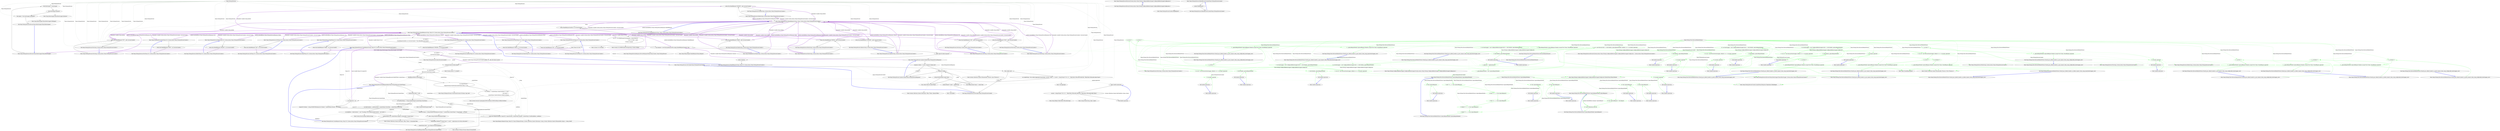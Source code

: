 digraph  {
n126 [label="Nancy.Testing.Browser", span=""];
n0 [cluster="Nancy.Testing.Browser.Browser(System.Action<Nancy.Testing.ConfigurableBootstrapper.ConfigurableBootstrapperConfigurator>)", label="Entry Nancy.Testing.Browser.Browser(System.Action<Nancy.Testing.ConfigurableBootstrapper.ConfigurableBootstrapperConfigurator>)", span="26-26"];
n1 [cluster="Nancy.Testing.Browser.Browser(System.Action<Nancy.Testing.ConfigurableBootstrapper.ConfigurableBootstrapperConfigurator>)", label="Exit Nancy.Testing.Browser.Browser(System.Action<Nancy.Testing.ConfigurableBootstrapper.ConfigurableBootstrapperConfigurator>)", span="26-26"];
n2 [cluster="Nancy.Testing.Browser.Browser(Nancy.Bootstrapper.INancyBootstrapper)", label="Entry Nancy.Testing.Browser.Browser(Nancy.Bootstrapper.INancyBootstrapper)", span="35-35"];
n3 [cluster="Nancy.Testing.Browser.Browser(Nancy.Bootstrapper.INancyBootstrapper)", label="this.bootstrapper = bootstrapper", span="37-37"];
n4 [cluster="Nancy.Testing.Browser.Browser(Nancy.Bootstrapper.INancyBootstrapper)", label="this.bootstrapper.Initialise()", span="38-38"];
n5 [cluster="Nancy.Testing.Browser.Browser(Nancy.Bootstrapper.INancyBootstrapper)", label="this.engine = this.bootstrapper.GetEngine()", span="39-39"];
n7 [cluster="Nancy.Bootstrapper.INancyBootstrapper.Initialise()", label="Entry Nancy.Bootstrapper.INancyBootstrapper.Initialise()", span="12-12"];
n6 [cluster="Nancy.Testing.Browser.Browser(Nancy.Bootstrapper.INancyBootstrapper)", label="Exit Nancy.Testing.Browser.Browser(Nancy.Bootstrapper.INancyBootstrapper)", span="35-35"];
n8 [cluster="Nancy.Bootstrapper.INancyBootstrapper.GetEngine()", label="Entry Nancy.Bootstrapper.INancyBootstrapper.GetEngine()", span="18-18"];
n9 [cluster="Nancy.Testing.Browser.Delete(string, System.Action<Nancy.Testing.BrowserContext>)", label="Entry Nancy.Testing.Browser.Delete(string, System.Action<Nancy.Testing.BrowserContext>)", span="48-48"];
n10 [cluster="Nancy.Testing.Browser.Delete(string, System.Action<Nancy.Testing.BrowserContext>)", label="return this.HandleRequest(''DELETE'', path, browserContext);", span="50-50"];
n11 [cluster="Nancy.Testing.Browser.Delete(string, System.Action<Nancy.Testing.BrowserContext>)", label="Exit Nancy.Testing.Browser.Delete(string, System.Action<Nancy.Testing.BrowserContext>)", span="48-48"];
n12 [cluster="Nancy.Testing.Browser.HandleRequest(string, string, System.Action<Nancy.Testing.BrowserContext>)", label="Entry Nancy.Testing.Browser.HandleRequest(string, string, System.Action<Nancy.Testing.BrowserContext>)", span="209-209"];
n13 [cluster="Nancy.Testing.Browser.Delete(Nancy.Url, System.Action<Nancy.Testing.BrowserContext>)", label="Entry Nancy.Testing.Browser.Delete(Nancy.Url, System.Action<Nancy.Testing.BrowserContext>)", span="59-59"];
n14 [cluster="Nancy.Testing.Browser.Delete(Nancy.Url, System.Action<Nancy.Testing.BrowserContext>)", label="return this.HandleRequest(''DELETE'', url, browserContext);", span="61-61"];
n15 [cluster="Nancy.Testing.Browser.Delete(Nancy.Url, System.Action<Nancy.Testing.BrowserContext>)", label="Exit Nancy.Testing.Browser.Delete(Nancy.Url, System.Action<Nancy.Testing.BrowserContext>)", span="59-59"];
n16 [cluster="Nancy.Testing.Browser.HandleRequest(string, Nancy.Url, System.Action<Nancy.Testing.BrowserContext>)", label="Entry Nancy.Testing.Browser.HandleRequest(string, Nancy.Url, System.Action<Nancy.Testing.BrowserContext>)", span="197-197"];
n17 [cluster="Nancy.Testing.Browser.Get(string, System.Action<Nancy.Testing.BrowserContext>)", label="Entry Nancy.Testing.Browser.Get(string, System.Action<Nancy.Testing.BrowserContext>)", span="70-70"];
n18 [cluster="Nancy.Testing.Browser.Get(string, System.Action<Nancy.Testing.BrowserContext>)", label="return this.HandleRequest(''GET'', path, browserContext);", span="72-72"];
n19 [cluster="Nancy.Testing.Browser.Get(string, System.Action<Nancy.Testing.BrowserContext>)", label="Exit Nancy.Testing.Browser.Get(string, System.Action<Nancy.Testing.BrowserContext>)", span="70-70"];
n20 [cluster="Nancy.Testing.Browser.Get(Nancy.Url, System.Action<Nancy.Testing.BrowserContext>)", label="Entry Nancy.Testing.Browser.Get(Nancy.Url, System.Action<Nancy.Testing.BrowserContext>)", span="81-81"];
n21 [cluster="Nancy.Testing.Browser.Get(Nancy.Url, System.Action<Nancy.Testing.BrowserContext>)", label="return this.HandleRequest(''GET'', url, browserContext);", span="83-83"];
n22 [cluster="Nancy.Testing.Browser.Get(Nancy.Url, System.Action<Nancy.Testing.BrowserContext>)", label="Exit Nancy.Testing.Browser.Get(Nancy.Url, System.Action<Nancy.Testing.BrowserContext>)", span="81-81"];
n23 [cluster="Nancy.Testing.Browser.Head(string, System.Action<Nancy.Testing.BrowserContext>)", label="Entry Nancy.Testing.Browser.Head(string, System.Action<Nancy.Testing.BrowserContext>)", span="92-92"];
n24 [cluster="Nancy.Testing.Browser.Head(string, System.Action<Nancy.Testing.BrowserContext>)", label="return this.HandleRequest(''HEAD'', path, browserContext);", span="94-94"];
n25 [cluster="Nancy.Testing.Browser.Head(string, System.Action<Nancy.Testing.BrowserContext>)", label="Exit Nancy.Testing.Browser.Head(string, System.Action<Nancy.Testing.BrowserContext>)", span="92-92"];
n26 [cluster="Nancy.Testing.Browser.Head(Nancy.Url, System.Action<Nancy.Testing.BrowserContext>)", label="Entry Nancy.Testing.Browser.Head(Nancy.Url, System.Action<Nancy.Testing.BrowserContext>)", span="103-103"];
n27 [cluster="Nancy.Testing.Browser.Head(Nancy.Url, System.Action<Nancy.Testing.BrowserContext>)", label="return this.HandleRequest(''HEAD'', url, browserContext);", span="105-105"];
n28 [cluster="Nancy.Testing.Browser.Head(Nancy.Url, System.Action<Nancy.Testing.BrowserContext>)", label="Exit Nancy.Testing.Browser.Head(Nancy.Url, System.Action<Nancy.Testing.BrowserContext>)", span="103-103"];
n29 [cluster="Nancy.Testing.Browser.Options(string, System.Action<Nancy.Testing.BrowserContext>)", label="Entry Nancy.Testing.Browser.Options(string, System.Action<Nancy.Testing.BrowserContext>)", span="114-114"];
n30 [cluster="Nancy.Testing.Browser.Options(string, System.Action<Nancy.Testing.BrowserContext>)", label="return this.HandleRequest(''OPTIONS'', path, browserContext);", span="116-116"];
n31 [cluster="Nancy.Testing.Browser.Options(string, System.Action<Nancy.Testing.BrowserContext>)", label="Exit Nancy.Testing.Browser.Options(string, System.Action<Nancy.Testing.BrowserContext>)", span="114-114"];
n32 [cluster="Nancy.Testing.Browser.Options(Nancy.Url, System.Action<Nancy.Testing.BrowserContext>)", label="Entry Nancy.Testing.Browser.Options(Nancy.Url, System.Action<Nancy.Testing.BrowserContext>)", span="125-125"];
n33 [cluster="Nancy.Testing.Browser.Options(Nancy.Url, System.Action<Nancy.Testing.BrowserContext>)", label="return this.HandleRequest(''OPTIONS'', url, browserContext);", span="127-127"];
n34 [cluster="Nancy.Testing.Browser.Options(Nancy.Url, System.Action<Nancy.Testing.BrowserContext>)", label="Exit Nancy.Testing.Browser.Options(Nancy.Url, System.Action<Nancy.Testing.BrowserContext>)", span="125-125"];
n35 [cluster="Nancy.Testing.Browser.Patch(string, System.Action<Nancy.Testing.BrowserContext>)", label="Entry Nancy.Testing.Browser.Patch(string, System.Action<Nancy.Testing.BrowserContext>)", span="136-136"];
n36 [cluster="Nancy.Testing.Browser.Patch(string, System.Action<Nancy.Testing.BrowserContext>)", label="return this.HandleRequest(''PATCH'', path, browserContext);", span="138-138"];
n37 [cluster="Nancy.Testing.Browser.Patch(string, System.Action<Nancy.Testing.BrowserContext>)", label="Exit Nancy.Testing.Browser.Patch(string, System.Action<Nancy.Testing.BrowserContext>)", span="136-136"];
n38 [cluster="Nancy.Testing.Browser.Patch(Nancy.Url, System.Action<Nancy.Testing.BrowserContext>)", label="Entry Nancy.Testing.Browser.Patch(Nancy.Url, System.Action<Nancy.Testing.BrowserContext>)", span="147-147"];
n39 [cluster="Nancy.Testing.Browser.Patch(Nancy.Url, System.Action<Nancy.Testing.BrowserContext>)", label="return this.HandleRequest(''PATCH'', url, browserContext);", span="149-149"];
n40 [cluster="Nancy.Testing.Browser.Patch(Nancy.Url, System.Action<Nancy.Testing.BrowserContext>)", label="Exit Nancy.Testing.Browser.Patch(Nancy.Url, System.Action<Nancy.Testing.BrowserContext>)", span="147-147"];
n41 [cluster="Nancy.Testing.Browser.Post(string, System.Action<Nancy.Testing.BrowserContext>)", label="Entry Nancy.Testing.Browser.Post(string, System.Action<Nancy.Testing.BrowserContext>)", span="158-158"];
n42 [cluster="Nancy.Testing.Browser.Post(string, System.Action<Nancy.Testing.BrowserContext>)", label="return this.HandleRequest(''POST'', path, browserContext);", span="160-160"];
n43 [cluster="Nancy.Testing.Browser.Post(string, System.Action<Nancy.Testing.BrowserContext>)", label="Exit Nancy.Testing.Browser.Post(string, System.Action<Nancy.Testing.BrowserContext>)", span="158-158"];
n44 [cluster="Nancy.Testing.Browser.Post(Nancy.Url, System.Action<Nancy.Testing.BrowserContext>)", label="Entry Nancy.Testing.Browser.Post(Nancy.Url, System.Action<Nancy.Testing.BrowserContext>)", span="169-169"];
n45 [cluster="Nancy.Testing.Browser.Post(Nancy.Url, System.Action<Nancy.Testing.BrowserContext>)", label="return this.HandleRequest(''POST'', url, browserContext);", span="171-171"];
n46 [cluster="Nancy.Testing.Browser.Post(Nancy.Url, System.Action<Nancy.Testing.BrowserContext>)", label="Exit Nancy.Testing.Browser.Post(Nancy.Url, System.Action<Nancy.Testing.BrowserContext>)", span="169-169"];
n47 [cluster="Nancy.Testing.Browser.Put(string, System.Action<Nancy.Testing.BrowserContext>)", label="Entry Nancy.Testing.Browser.Put(string, System.Action<Nancy.Testing.BrowserContext>)", span="180-180"];
n48 [cluster="Nancy.Testing.Browser.Put(string, System.Action<Nancy.Testing.BrowserContext>)", label="return this.HandleRequest(''PUT'', path, browserContext);", span="182-182"];
n49 [cluster="Nancy.Testing.Browser.Put(string, System.Action<Nancy.Testing.BrowserContext>)", label="Exit Nancy.Testing.Browser.Put(string, System.Action<Nancy.Testing.BrowserContext>)", span="180-180"];
n50 [cluster="Nancy.Testing.Browser.Put(Nancy.Url, System.Action<Nancy.Testing.BrowserContext>)", label="Entry Nancy.Testing.Browser.Put(Nancy.Url, System.Action<Nancy.Testing.BrowserContext>)", span="192-192"];
n51 [cluster="Nancy.Testing.Browser.Put(Nancy.Url, System.Action<Nancy.Testing.BrowserContext>)", label="return this.HandleRequest(''PUT'', url, browserContext);", span="194-194"];
n52 [cluster="Nancy.Testing.Browser.Put(Nancy.Url, System.Action<Nancy.Testing.BrowserContext>)", label="Exit Nancy.Testing.Browser.Put(Nancy.Url, System.Action<Nancy.Testing.BrowserContext>)", span="192-192"];
n53 [cluster="Nancy.Testing.Browser.HandleRequest(string, Nancy.Url, System.Action<Nancy.Testing.BrowserContext>)", label="var request =\r\n                CreateRequest(method, url, browserContext ?? this.DefaultBrowserContext)", span="199-200"];
n54 [cluster="Nancy.Testing.Browser.HandleRequest(string, Nancy.Url, System.Action<Nancy.Testing.BrowserContext>)", label="var response = new BrowserResponse(this.engine.HandleRequest(request), this)", span="202-202"];
n58 [cluster="Nancy.Testing.Browser.CreateRequest(string, Nancy.Url, System.Action<Nancy.Testing.BrowserContext>)", label="Entry Nancy.Testing.Browser.CreateRequest(string, Nancy.Url, System.Action<Nancy.Testing.BrowserContext>)", span="274-274"];
n55 [cluster="Nancy.Testing.Browser.HandleRequest(string, Nancy.Url, System.Action<Nancy.Testing.BrowserContext>)", label="this.CaptureCookies(response)", span="204-204"];
n59 [cluster="Nancy.Testing.BrowserResponse.BrowserResponse(Nancy.NancyContext, Nancy.Testing.Browser)", label="Entry Nancy.Testing.BrowserResponse.BrowserResponse(Nancy.NancyContext, Nancy.Testing.Browser)", span="22-22"];
n60 [cluster="Nancy.INancyEngine.HandleRequest(Nancy.Request)", label="Entry Nancy.INancyEngine.HandleRequest(Nancy.Request)", span="15-15"];
n56 [cluster="Nancy.Testing.Browser.HandleRequest(string, Nancy.Url, System.Action<Nancy.Testing.BrowserContext>)", label="return response;", span="206-206"];
n61 [cluster="Nancy.Testing.Browser.CaptureCookies(Nancy.Testing.BrowserResponse)", label="Entry Nancy.Testing.Browser.CaptureCookies(Nancy.Testing.BrowserResponse)", span="235-235"];
n57 [cluster="Nancy.Testing.Browser.HandleRequest(string, Nancy.Url, System.Action<Nancy.Testing.BrowserContext>)", label="Exit Nancy.Testing.Browser.HandleRequest(string, Nancy.Url, System.Action<Nancy.Testing.BrowserContext>)", span="197-197"];
n62 [cluster="Nancy.Testing.Browser.HandleRequest(string, string, System.Action<Nancy.Testing.BrowserContext>)", label="var url = Uri.IsWellFormedUriString(path, UriKind.Relative)\r\n                          ? new Url {Path = path}\r\n                          : (Url)new Uri(path)", span="211-213"];
n63 [cluster="Nancy.Testing.Browser.HandleRequest(string, string, System.Action<Nancy.Testing.BrowserContext>)", label="return HandleRequest(method, url, browserContext);", span="215-215"];
n65 [cluster="System.Uri.IsWellFormedUriString(string, System.UriKind)", label="Entry System.Uri.IsWellFormedUriString(string, System.UriKind)", span="0-0"];
n66 [cluster="Nancy.Url.Url()", label="Entry Nancy.Url.Url()", span="16-16"];
n67 [cluster="System.Uri.Uri(string)", label="Entry System.Uri.Uri(string)", span="0-0"];
n64 [cluster="Nancy.Testing.Browser.HandleRequest(string, string, System.Action<Nancy.Testing.BrowserContext>)", label="Exit Nancy.Testing.Browser.HandleRequest(string, string, System.Action<Nancy.Testing.BrowserContext>)", span="209-209"];
n68 [cluster="Nancy.Testing.Browser.DefaultBrowserContext(Nancy.Testing.BrowserContext)", label="Entry Nancy.Testing.Browser.DefaultBrowserContext(Nancy.Testing.BrowserContext)", span="218-218"];
n69 [cluster="Nancy.Testing.Browser.DefaultBrowserContext(Nancy.Testing.BrowserContext)", label="context.HttpRequest()", span="220-220"];
n70 [cluster="Nancy.Testing.Browser.DefaultBrowserContext(Nancy.Testing.BrowserContext)", label="Exit Nancy.Testing.Browser.DefaultBrowserContext(Nancy.Testing.BrowserContext)", span="218-218"];
n71 [cluster="Nancy.Testing.BrowserContext.HttpRequest()", label="Entry Nancy.Testing.BrowserContext.HttpRequest()", span="142-142"];
n72 [cluster="Nancy.Testing.Browser.SetCookies(Nancy.Testing.BrowserContext)", label="Entry Nancy.Testing.Browser.SetCookies(Nancy.Testing.BrowserContext)", span="223-223"];
n73 [cluster="Nancy.Testing.Browser.SetCookies(Nancy.Testing.BrowserContext)", label="!this.cookies.Any()", span="225-225"];
n76 [cluster="Nancy.Testing.Browser.SetCookies(Nancy.Testing.BrowserContext)", label="context.Header(''Cookie'', cookieString)", span="232-232"];
n74 [cluster="Nancy.Testing.Browser.SetCookies(Nancy.Testing.BrowserContext)", label="return;", span="227-227"];
n75 [cluster="Nancy.Testing.Browser.SetCookies(Nancy.Testing.BrowserContext)", label="var cookieString = this.cookies.Aggregate(string.Empty, (current, cookie) => current + string.Format(''{0}={1};'', HttpUtility.UrlEncode(cookie.Key), HttpUtility.UrlEncode(cookie.Value)))", span="230-230"];
n78 [cluster="System.Collections.Generic.IEnumerable<TSource>.Any<TSource>()", label="Entry System.Collections.Generic.IEnumerable<TSource>.Any<TSource>()", span="0-0"];
n79 [cluster="Unk.Aggregate", label="Entry Unk.Aggregate", span=""];
n81 [cluster="lambda expression", label="Entry lambda expression", span="230-230"];
n77 [cluster="Nancy.Testing.Browser.SetCookies(Nancy.Testing.BrowserContext)", label="Exit Nancy.Testing.Browser.SetCookies(Nancy.Testing.BrowserContext)", span="223-223"];
n80 [cluster="Unk.Header", label="Entry Unk.Header", span=""];
n82 [cluster="lambda expression", label="current + string.Format(''{0}={1};'', HttpUtility.UrlEncode(cookie.Key), HttpUtility.UrlEncode(cookie.Value))", span="230-230"];
n83 [cluster="lambda expression", label="Exit lambda expression", span="230-230"];
n84 [cluster="Nancy.Helpers.HttpUtility.UrlEncode(string)", label="Entry Nancy.Helpers.HttpUtility.UrlEncode(string)", span="378-378"];
n85 [cluster="string.Format(string, object, object)", label="Entry string.Format(string, object, object)", span="0-0"];
n86 [cluster="Nancy.Testing.Browser.CaptureCookies(Nancy.Testing.BrowserResponse)", label="response.Cookies == null || !response.Cookies.Any()", span="237-237"];
n88 [cluster="Nancy.Testing.Browser.CaptureCookies(Nancy.Testing.BrowserResponse)", label="response.Cookies", span="242-242"];
n87 [cluster="Nancy.Testing.Browser.CaptureCookies(Nancy.Testing.BrowserResponse)", label="return;", span="239-239"];
n89 [cluster="Nancy.Testing.Browser.CaptureCookies(Nancy.Testing.BrowserResponse)", label="string.IsNullOrEmpty(cookie.Value)", span="244-244"];
n92 [cluster="Nancy.Testing.Browser.CaptureCookies(Nancy.Testing.BrowserResponse)", label="Exit Nancy.Testing.Browser.CaptureCookies(Nancy.Testing.BrowserResponse)", span="235-235"];
n90 [cluster="Nancy.Testing.Browser.CaptureCookies(Nancy.Testing.BrowserResponse)", label="this.cookies.Remove(cookie.Name)", span="246-246"];
n91 [cluster="Nancy.Testing.Browser.CaptureCookies(Nancy.Testing.BrowserResponse)", label="this.cookies[cookie.Name] = cookie.Value", span="250-250"];
n93 [cluster="string.IsNullOrEmpty(string)", label="Entry string.IsNullOrEmpty(string)", span="0-0"];
n94 [cluster="System.Collections.Generic.IDictionary<TKey, TValue>.Remove(TKey)", label="Entry System.Collections.Generic.IDictionary<TKey, TValue>.Remove(TKey)", span="0-0"];
n95 [cluster="Nancy.Testing.Browser.BuildRequestBody(Nancy.Testing.IBrowserContextValues)", label="Entry Nancy.Testing.Browser.BuildRequestBody(Nancy.Testing.IBrowserContextValues)", span="255-255"];
n96 [cluster="Nancy.Testing.Browser.BuildRequestBody(Nancy.Testing.IBrowserContextValues)", label="contextValues.Body != null", span="257-257"];
n98 [cluster="Nancy.Testing.Browser.BuildRequestBody(Nancy.Testing.IBrowserContextValues)", label="var useFormValues = !String.IsNullOrEmpty(contextValues.FormValues)", span="262-262"];
n99 [cluster="Nancy.Testing.Browser.BuildRequestBody(Nancy.Testing.IBrowserContextValues)", label="var bodyContents = useFormValues ? contextValues.FormValues : contextValues.BodyString", span="263-263"];
n101 [cluster="Nancy.Testing.Browser.BuildRequestBody(Nancy.Testing.IBrowserContextValues)", label="useFormValues && !contextValues.Headers.ContainsKey(''Content-Type'')", span="266-266"];
n102 [cluster="Nancy.Testing.Browser.BuildRequestBody(Nancy.Testing.IBrowserContextValues)", label="contextValues.Headers[''Content-Type''] = new[] { ''application/x-www-form-urlencoded'' }", span="268-268"];
n103 [cluster="Nancy.Testing.Browser.BuildRequestBody(Nancy.Testing.IBrowserContextValues)", label="contextValues.Body = new MemoryStream(bodyBytes)", span="271-271"];
n97 [cluster="Nancy.Testing.Browser.BuildRequestBody(Nancy.Testing.IBrowserContextValues)", label="return;", span="259-259"];
n100 [cluster="Nancy.Testing.Browser.BuildRequestBody(Nancy.Testing.IBrowserContextValues)", label="var bodyBytes = bodyContents != null ? Encoding.UTF8.GetBytes(bodyContents) : new byte[] { }", span="264-264"];
n105 [cluster="System.Text.Encoding.GetBytes(string)", label="Entry System.Text.Encoding.GetBytes(string)", span="0-0"];
n106 [cluster="System.Collections.Generic.IDictionary<TKey, TValue>.ContainsKey(TKey)", label="Entry System.Collections.Generic.IDictionary<TKey, TValue>.ContainsKey(TKey)", span="0-0"];
n104 [cluster="Nancy.Testing.Browser.BuildRequestBody(Nancy.Testing.IBrowserContextValues)", label="Exit Nancy.Testing.Browser.BuildRequestBody(Nancy.Testing.IBrowserContextValues)", span="255-255"];
n107 [cluster="System.IO.MemoryStream.MemoryStream(byte[])", label="Entry System.IO.MemoryStream.MemoryStream(byte[])", span="0-0"];
n108 [cluster="Nancy.Testing.Browser.CreateRequest(string, Nancy.Url, System.Action<Nancy.Testing.BrowserContext>)", label="var context =\r\n                new BrowserContext()", span="276-277"];
n110 [cluster="Nancy.Testing.Browser.CreateRequest(string, Nancy.Url, System.Action<Nancy.Testing.BrowserContext>)", label="browserContext.Invoke(context)", span="281-281"];
n115 [cluster="Nancy.Testing.Browser.CreateRequest(string, Nancy.Url, System.Action<Nancy.Testing.BrowserContext>)", label="var requestUrl = url", span="295-295"];
n116 [cluster="Nancy.Testing.Browser.CreateRequest(string, Nancy.Url, System.Action<Nancy.Testing.BrowserContext>)", label="requestUrl.Scheme = string.IsNullOrWhiteSpace(url.Scheme) ? contextValues.Protocol : url.Scheme", span="296-296"];
n117 [cluster="Nancy.Testing.Browser.CreateRequest(string, Nancy.Url, System.Action<Nancy.Testing.BrowserContext>)", label="requestUrl.Query = string.IsNullOrWhiteSpace(url.Query) ? (contextValues.QueryString ?? string.Empty) : url.Query", span="297-297"];
n118 [cluster="Nancy.Testing.Browser.CreateRequest(string, Nancy.Url, System.Action<Nancy.Testing.BrowserContext>)", label="return new Request(method, requestUrl, requestStream, contextValues.Headers, contextValues.UserHostAddress, certBytes);", span="299-299"];
n109 [cluster="Nancy.Testing.Browser.CreateRequest(string, Nancy.Url, System.Action<Nancy.Testing.BrowserContext>)", label="this.SetCookies(context)", span="279-279"];
n120 [cluster="Nancy.Testing.BrowserContext.BrowserContext()", label="Entry Nancy.Testing.BrowserContext.BrowserContext()", span="19-19"];
n111 [cluster="Nancy.Testing.Browser.CreateRequest(string, Nancy.Url, System.Action<Nancy.Testing.BrowserContext>)", label="var contextValues =\r\n                (IBrowserContextValues)context", span="283-284"];
n121 [cluster="System.Action<T>.Invoke(T)", label="Entry System.Action<T>.Invoke(T)", span="0-0"];
n112 [cluster="Nancy.Testing.Browser.CreateRequest(string, Nancy.Url, System.Action<Nancy.Testing.BrowserContext>)", label="BuildRequestBody(contextValues)", span="286-286"];
n113 [cluster="Nancy.Testing.Browser.CreateRequest(string, Nancy.Url, System.Action<Nancy.Testing.BrowserContext>)", label="var requestStream =\r\n                RequestStream.FromStream(contextValues.Body, 0, true)", span="288-289"];
n114 [cluster="Nancy.Testing.Browser.CreateRequest(string, Nancy.Url, System.Action<Nancy.Testing.BrowserContext>)", label="var certBytes = (contextValues.ClientCertificate == null) ?\r\n                new byte[] { } :\r\n                contextValues.ClientCertificate.GetRawCertData()", span="291-293"];
n122 [cluster="Nancy.IO.RequestStream.FromStream(System.IO.Stream, long, bool)", label="Entry Nancy.IO.RequestStream.FromStream(System.IO.Stream, long, bool)", span="273-273"];
n123 [cluster="System.Security.Cryptography.X509Certificates.X509Certificate.GetRawCertData()", label="Entry System.Security.Cryptography.X509Certificates.X509Certificate.GetRawCertData()", span="0-0"];
n124 [cluster="string.IsNullOrWhiteSpace(string)", label="Entry string.IsNullOrWhiteSpace(string)", span="0-0"];
n119 [cluster="Nancy.Testing.Browser.CreateRequest(string, Nancy.Url, System.Action<Nancy.Testing.BrowserContext>)", label="Exit Nancy.Testing.Browser.CreateRequest(string, Nancy.Url, System.Action<Nancy.Testing.BrowserContext>)", span="274-274"];
n125 [cluster="Nancy.Request.Request(string, Nancy.Url, Nancy.IO.RequestStream, System.Collections.Generic.IDictionary<string, System.Collections.Generic.IEnumerable<string>>, string, byte[])", label="Entry Nancy.Request.Request(string, Nancy.Url, Nancy.IO.RequestStream, System.Collections.Generic.IDictionary<string, System.Collections.Generic.IEnumerable<string>>, string, byte[])", span="44-44"];
m0_22 [cluster="Nancy.Testing.Tests.BrowserDefaultsFixture.Should_pass_default_headers_in_post_request_when_using_configurable_bootstrapper_ctor()", file="BrowserDefaultsFixture.cs", label="Entry Nancy.Testing.Tests.BrowserDefaultsFixture.Should_pass_default_headers_in_post_request_when_using_configurable_bootstrapper_ctor()", span="32-32"];
m0_23 [cluster="Nancy.Testing.Tests.BrowserDefaultsFixture.Should_pass_default_headers_in_post_request_when_using_configurable_bootstrapper_ctor()", color=green, community=0, file="BrowserDefaultsFixture.cs", label="0: _sut.Post(''/'')", span="35-35"];
m0_24 [cluster="Nancy.Testing.Tests.BrowserDefaultsFixture.Should_pass_default_headers_in_post_request_when_using_configurable_bootstrapper_ctor()", color=green, community=0, file="BrowserDefaultsFixture.cs", label="5: _captureRequetModule.CapturedRequest.Headers.Accept.First().Item1.ShouldEqual(_expected)", span="37-37"];
m0_25 [cluster="Nancy.Testing.Tests.BrowserDefaultsFixture.Should_pass_default_headers_in_post_request_when_using_configurable_bootstrapper_ctor()", file="BrowserDefaultsFixture.cs", label="Exit Nancy.Testing.Tests.BrowserDefaultsFixture.Should_pass_default_headers_in_post_request_when_using_configurable_bootstrapper_ctor()", span="32-32"];
m0_56 [cluster="Nancy.Testing.Tests.BrowserDefaultsFixture.Should_pass_default_headers_in_post_request_when_using_inancybootstrapper_ctor()", file="BrowserDefaultsFixture.cs", label="Entry Nancy.Testing.Tests.BrowserDefaultsFixture.Should_pass_default_headers_in_post_request_when_using_inancybootstrapper_ctor()", span="77-77"];
m0_57 [cluster="Nancy.Testing.Tests.BrowserDefaultsFixture.Should_pass_default_headers_in_post_request_when_using_inancybootstrapper_ctor()", color=green, community=0, file="BrowserDefaultsFixture.cs", label="3: var bootstrapper = new ConfigurableBootstrapper(with => with.Module(_captureRequetModule))", span="80-80"];
m0_58 [cluster="Nancy.Testing.Tests.BrowserDefaultsFixture.Should_pass_default_headers_in_post_request_when_using_inancybootstrapper_ctor()", color=green, community=0, file="BrowserDefaultsFixture.cs", label="5: var sut = new Browser(bootstrapper, defaults: to => to.Accept(_expected))", span="81-81"];
m0_59 [cluster="Nancy.Testing.Tests.BrowserDefaultsFixture.Should_pass_default_headers_in_post_request_when_using_inancybootstrapper_ctor()", color=green, community=0, file="BrowserDefaultsFixture.cs", label="3: sut.Post(''/'')", span="83-83"];
m0_60 [cluster="Nancy.Testing.Tests.BrowserDefaultsFixture.Should_pass_default_headers_in_post_request_when_using_inancybootstrapper_ctor()", color=green, community=0, file="BrowserDefaultsFixture.cs", label="5: _captureRequetModule.CapturedRequest.Headers.Accept.First().Item1.ShouldEqual(_expected)", span="85-85"];
m0_61 [cluster="Nancy.Testing.Tests.BrowserDefaultsFixture.Should_pass_default_headers_in_post_request_when_using_inancybootstrapper_ctor()", file="BrowserDefaultsFixture.cs", label="Exit Nancy.Testing.Tests.BrowserDefaultsFixture.Should_pass_default_headers_in_post_request_when_using_inancybootstrapper_ctor()", span="77-77"];
m0_48 [cluster="Nancy.Testing.ConfigurableBootstrapper.ConfigurableBootstrapper(System.Action<Nancy.Testing.ConfigurableBootstrapper.ConfigurableBootstrapperConfigurator>)", file="BrowserDefaultsFixture.cs", label="Entry Nancy.Testing.ConfigurableBootstrapper.ConfigurableBootstrapper(System.Action<Nancy.Testing.ConfigurableBootstrapper.ConfigurableBootstrapperConfigurator>)", span="62-62"];
m0_26 [cluster="Nancy.Testing.Browser.Post(string, System.Action<Nancy.Testing.BrowserContext>)", file="BrowserDefaultsFixture.cs", label="Entry Nancy.Testing.Browser.Post(string, System.Action<Nancy.Testing.BrowserContext>)", span="162-162"];
m0_41 [cluster="Nancy.Testing.Browser.Delete(string, System.Action<Nancy.Testing.BrowserContext>)", file="BrowserDefaultsFixture.cs", label="Entry Nancy.Testing.Browser.Delete(string, System.Action<Nancy.Testing.BrowserContext>)", span="52-52"];
m0_68 [cluster="Nancy.Testing.Tests.BrowserDefaultsFixture.Should_pass_default_headers_in_put_request_when_using_inancybootstrapper_ctor()", file="BrowserDefaultsFixture.cs", label="Entry Nancy.Testing.Tests.BrowserDefaultsFixture.Should_pass_default_headers_in_put_request_when_using_inancybootstrapper_ctor()", span="88-88"];
m0_69 [cluster="Nancy.Testing.Tests.BrowserDefaultsFixture.Should_pass_default_headers_in_put_request_when_using_inancybootstrapper_ctor()", color=green, community=0, file="BrowserDefaultsFixture.cs", label="10: var bootstrapper = new ConfigurableBootstrapper(with => with.Module(_captureRequetModule))", span="91-91"];
m0_70 [cluster="Nancy.Testing.Tests.BrowserDefaultsFixture.Should_pass_default_headers_in_put_request_when_using_inancybootstrapper_ctor()", color=green, community=0, file="BrowserDefaultsFixture.cs", label="5: var sut = new Browser(bootstrapper, defaults: to => to.Accept(_expected))", span="92-92"];
m0_71 [cluster="Nancy.Testing.Tests.BrowserDefaultsFixture.Should_pass_default_headers_in_put_request_when_using_inancybootstrapper_ctor()", color=green, community=0, file="BrowserDefaultsFixture.cs", label="0: sut.Put(''/'')", span="94-94"];
m0_72 [cluster="Nancy.Testing.Tests.BrowserDefaultsFixture.Should_pass_default_headers_in_put_request_when_using_inancybootstrapper_ctor()", color=green, community=0, file="BrowserDefaultsFixture.cs", label="5: _captureRequetModule.CapturedRequest.Headers.Accept.First().Item1.ShouldEqual(_expected)", span="96-96"];
m0_73 [cluster="Nancy.Testing.Tests.BrowserDefaultsFixture.Should_pass_default_headers_in_put_request_when_using_inancybootstrapper_ctor()", file="BrowserDefaultsFixture.cs", label="Exit Nancy.Testing.Tests.BrowserDefaultsFixture.Should_pass_default_headers_in_put_request_when_using_inancybootstrapper_ctor()", span="88-88"];
m0_21 [cluster="object.ShouldEqual(object)", file="BrowserDefaultsFixture.cs", label="Entry object.ShouldEqual(object)", span="95-95"];
m0_92 [cluster="Nancy.Testing.Tests.BrowserDefaultsFixture.Should_pass_default_headers_in_delete_request_when_using_inancybootstrapper_ctor()", file="BrowserDefaultsFixture.cs", label="Entry Nancy.Testing.Tests.BrowserDefaultsFixture.Should_pass_default_headers_in_delete_request_when_using_inancybootstrapper_ctor()", span="110-110"];
m0_93 [cluster="Nancy.Testing.Tests.BrowserDefaultsFixture.Should_pass_default_headers_in_delete_request_when_using_inancybootstrapper_ctor()", color=green, community=0, file="BrowserDefaultsFixture.cs", label="3: var bootstrapper = new ConfigurableBootstrapper(with => with.Module(_captureRequetModule))", span="113-113"];
m0_94 [cluster="Nancy.Testing.Tests.BrowserDefaultsFixture.Should_pass_default_headers_in_delete_request_when_using_inancybootstrapper_ctor()", color=green, community=0, file="BrowserDefaultsFixture.cs", label="5: var sut = new Browser(bootstrapper, defaults: to => to.Accept(_expected))", span="114-114"];
m0_95 [cluster="Nancy.Testing.Tests.BrowserDefaultsFixture.Should_pass_default_headers_in_delete_request_when_using_inancybootstrapper_ctor()", color=green, community=0, file="BrowserDefaultsFixture.cs", label="0: sut.Delete(''/'')", span="116-116"];
m0_96 [cluster="Nancy.Testing.Tests.BrowserDefaultsFixture.Should_pass_default_headers_in_delete_request_when_using_inancybootstrapper_ctor()", color=green, community=0, file="BrowserDefaultsFixture.cs", label="5: _captureRequetModule.CapturedRequest.Headers.Accept.First().Item1.ShouldEqual(_expected)", span="118-118"];
m0_97 [cluster="Nancy.Testing.Tests.BrowserDefaultsFixture.Should_pass_default_headers_in_delete_request_when_using_inancybootstrapper_ctor()", file="BrowserDefaultsFixture.cs", label="Exit Nancy.Testing.Tests.BrowserDefaultsFixture.Should_pass_default_headers_in_delete_request_when_using_inancybootstrapper_ctor()", span="110-110"];
m0_10 [cluster="Nancy.Testing.ConfigurableBootstrapper.ConfigurableBootstrapperConfigurator.Module(Nancy.INancyModule)", file="BrowserDefaultsFixture.cs", label="Entry Nancy.Testing.ConfigurableBootstrapper.ConfigurableBootstrapperConfigurator.Module(Nancy.INancyModule)", span="851-851"];
m0_31 [cluster="Nancy.Testing.Browser.Put(string, System.Action<Nancy.Testing.BrowserContext>)", file="BrowserDefaultsFixture.cs", label="Entry Nancy.Testing.Browser.Put(string, System.Action<Nancy.Testing.BrowserContext>)", span="184-184"];
m0_0 [cluster="Nancy.Testing.Tests.BrowserDefaultsFixture.BrowserDefaultsFixture()", file="BrowserDefaultsFixture.cs", label="Entry Nancy.Testing.Tests.BrowserDefaultsFixture.BrowserDefaultsFixture()", span="14-14"];
m0_1 [cluster="Nancy.Testing.Tests.BrowserDefaultsFixture.BrowserDefaultsFixture()", color=green, community=0, file="BrowserDefaultsFixture.cs", label="1: _expected = ''application/json''", span="17-17"];
m0_2 [cluster="Nancy.Testing.Tests.BrowserDefaultsFixture.BrowserDefaultsFixture()", color=green, community=0, file="BrowserDefaultsFixture.cs", label="7: _captureRequetModule = new CaptureRequetModule()", span="18-18"];
m0_3 [cluster="Nancy.Testing.Tests.BrowserDefaultsFixture.BrowserDefaultsFixture()", color=green, community=0, file="BrowserDefaultsFixture.cs", label="9: _sut = new Browser(with => with.Module(_captureRequetModule), defaults: to => to.Accept(_expected))", span="19-19"];
m0_4 [cluster="Nancy.Testing.Tests.BrowserDefaultsFixture.BrowserDefaultsFixture()", file="BrowserDefaultsFixture.cs", label="Exit Nancy.Testing.Tests.BrowserDefaultsFixture.BrowserDefaultsFixture()", span="14-14"];
m0_5 [cluster="Nancy.Testing.Tests.BrowserDefaultsFixture.CaptureRequetModule.CaptureRequetModule()", file="BrowserDefaultsFixture.cs", label="Entry Nancy.Testing.Tests.BrowserDefaultsFixture.CaptureRequetModule.CaptureRequetModule()", span="125-125"];
m0_104 [cluster="Nancy.Testing.Tests.BrowserDefaultsFixture.CaptureRequetModule.CaptureRequetModule()", color=green, community=0, file="BrowserDefaultsFixture.cs", label="7: Get[''/''] = _ => this.CaptureRequest()", span="127-127"];
m0_105 [cluster="Nancy.Testing.Tests.BrowserDefaultsFixture.CaptureRequetModule.CaptureRequetModule()", color=green, community=0, file="BrowserDefaultsFixture.cs", label="9: Post[''/''] = _ => this.CaptureRequest()", span="128-128"];
m0_106 [cluster="Nancy.Testing.Tests.BrowserDefaultsFixture.CaptureRequetModule.CaptureRequetModule()", color=green, community=0, file="BrowserDefaultsFixture.cs", label="1: Put[''/''] = _ => this.CaptureRequest()", span="129-129"];
m0_107 [cluster="Nancy.Testing.Tests.BrowserDefaultsFixture.CaptureRequetModule.CaptureRequetModule()", color=green, community=0, file="BrowserDefaultsFixture.cs", label="9: Delete[''/''] = _ => this.CaptureRequest()", span="130-130"];
m0_108 [cluster="Nancy.Testing.Tests.BrowserDefaultsFixture.CaptureRequetModule.CaptureRequetModule()", color=green, community=0, file="BrowserDefaultsFixture.cs", label="1: Patch[''/''] = _ => this.CaptureRequest()", span="131-131"];
m0_109 [cluster="Nancy.Testing.Tests.BrowserDefaultsFixture.CaptureRequetModule.CaptureRequetModule()", file="BrowserDefaultsFixture.cs", label="Exit Nancy.Testing.Tests.BrowserDefaultsFixture.CaptureRequetModule.CaptureRequetModule()", span="125-125"];
m0_6 [cluster="Nancy.Testing.Browser.Browser(System.Action<Nancy.Testing.ConfigurableBootstrapper.ConfigurableBootstrapperConfigurator>, System.Action<Nancy.Testing.BrowserContext>)", file="BrowserDefaultsFixture.cs", label="Entry Nancy.Testing.Browser.Browser(System.Action<Nancy.Testing.ConfigurableBootstrapper.ConfigurableBootstrapperConfigurator>, System.Action<Nancy.Testing.BrowserContext>)", span="28-28"];
m0_42 [cluster="Nancy.Testing.Tests.BrowserDefaultsFixture.Should_pass_default_headers_in_get_request_when_using_inancybootstrapper_ctor()", file="BrowserDefaultsFixture.cs", label="Entry Nancy.Testing.Tests.BrowserDefaultsFixture.Should_pass_default_headers_in_get_request_when_using_inancybootstrapper_ctor()", span="65-65"];
m0_43 [cluster="Nancy.Testing.Tests.BrowserDefaultsFixture.Should_pass_default_headers_in_get_request_when_using_inancybootstrapper_ctor()", color=green, community=0, file="BrowserDefaultsFixture.cs", label="3: var bootstrapper = new ConfigurableBootstrapper(with => with.Module(_captureRequetModule))", span="68-68"];
m0_44 [cluster="Nancy.Testing.Tests.BrowserDefaultsFixture.Should_pass_default_headers_in_get_request_when_using_inancybootstrapper_ctor()", color=green, community=0, file="BrowserDefaultsFixture.cs", label="5: var sut = new Browser(bootstrapper, defaults: to => to.Accept(_expected))", span="69-69"];
m0_45 [cluster="Nancy.Testing.Tests.BrowserDefaultsFixture.Should_pass_default_headers_in_get_request_when_using_inancybootstrapper_ctor()", color=green, community=0, file="BrowserDefaultsFixture.cs", label="4: sut.Get(''/'')", span="71-71"];
m0_46 [cluster="Nancy.Testing.Tests.BrowserDefaultsFixture.Should_pass_default_headers_in_get_request_when_using_inancybootstrapper_ctor()", color=green, community=0, file="BrowserDefaultsFixture.cs", label="5: _captureRequetModule.CapturedRequest.Headers.Accept.First().Item1.ShouldEqual(_expected)", span="73-73"];
m0_47 [cluster="Nancy.Testing.Tests.BrowserDefaultsFixture.Should_pass_default_headers_in_get_request_when_using_inancybootstrapper_ctor()", file="BrowserDefaultsFixture.cs", label="Exit Nancy.Testing.Tests.BrowserDefaultsFixture.Should_pass_default_headers_in_get_request_when_using_inancybootstrapper_ctor()", span="65-65"];
m0_20 [cluster="System.Collections.Generic.IEnumerable<TSource>.First<TSource>()", file="BrowserDefaultsFixture.cs", label="Entry System.Collections.Generic.IEnumerable<TSource>.First<TSource>()", span="0-0"];
m0_37 [cluster="Nancy.Testing.Tests.BrowserDefaultsFixture.Should_pass_default_headers_in_delete_request_when_using_configurable_bootstrapper_ctor()", file="BrowserDefaultsFixture.cs", label="Entry Nancy.Testing.Tests.BrowserDefaultsFixture.Should_pass_default_headers_in_delete_request_when_using_configurable_bootstrapper_ctor()", span="56-56"];
m0_38 [cluster="Nancy.Testing.Tests.BrowserDefaultsFixture.Should_pass_default_headers_in_delete_request_when_using_configurable_bootstrapper_ctor()", color=green, community=0, file="BrowserDefaultsFixture.cs", label="0: _sut.Delete(''/'')", span="59-59"];
m0_39 [cluster="Nancy.Testing.Tests.BrowserDefaultsFixture.Should_pass_default_headers_in_delete_request_when_using_configurable_bootstrapper_ctor()", color=green, community=0, file="BrowserDefaultsFixture.cs", label="5: _captureRequetModule.CapturedRequest.Headers.Accept.First().Item1.ShouldEqual(_expected)", span="61-61"];
m0_40 [cluster="Nancy.Testing.Tests.BrowserDefaultsFixture.Should_pass_default_headers_in_delete_request_when_using_configurable_bootstrapper_ctor()", file="BrowserDefaultsFixture.cs", label="Exit Nancy.Testing.Tests.BrowserDefaultsFixture.Should_pass_default_headers_in_delete_request_when_using_configurable_bootstrapper_ctor()", span="56-56"];
m0_123 [cluster="lambda expression", file="BrowserDefaultsFixture.cs", label="Entry lambda expression", span="131-131"];
m0_8 [cluster="lambda expression", color=green, community=0, file="BrowserDefaultsFixture.cs", label="3: with.Module(_captureRequetModule)", span="19-19"];
m0_12 [cluster="lambda expression", color=green, community=0, file="BrowserDefaultsFixture.cs", label="2: to.Accept(_expected)", span="19-19"];
m0_7 [cluster="lambda expression", file="BrowserDefaultsFixture.cs", label="Entry lambda expression", span="19-19"];
m0_9 [cluster="lambda expression", file="BrowserDefaultsFixture.cs", label="Exit lambda expression", span="19-19"];
m0_11 [cluster="lambda expression", file="BrowserDefaultsFixture.cs", label="Entry lambda expression", span="19-19"];
m0_13 [cluster="lambda expression", file="BrowserDefaultsFixture.cs", label="Exit lambda expression", span="19-19"];
m0_51 [cluster="lambda expression", color=green, community=0, file="BrowserDefaultsFixture.cs", label="3: with.Module(_captureRequetModule)", span="68-68"];
m0_54 [cluster="lambda expression", color=green, community=0, file="BrowserDefaultsFixture.cs", label="9: to.Accept(_expected)", span="69-69"];
m0_50 [cluster="lambda expression", file="BrowserDefaultsFixture.cs", label="Entry lambda expression", span="68-68"];
m0_52 [cluster="lambda expression", file="BrowserDefaultsFixture.cs", label="Exit lambda expression", span="68-68"];
m0_53 [cluster="lambda expression", file="BrowserDefaultsFixture.cs", label="Entry lambda expression", span="69-69"];
m0_55 [cluster="lambda expression", file="BrowserDefaultsFixture.cs", label="Exit lambda expression", span="69-69"];
m0_63 [cluster="lambda expression", color=green, community=0, file="BrowserDefaultsFixture.cs", label="3: with.Module(_captureRequetModule)", span="80-80"];
m0_66 [cluster="lambda expression", color=green, community=0, file="BrowserDefaultsFixture.cs", label="3: to.Accept(_expected)", span="81-81"];
m0_62 [cluster="lambda expression", file="BrowserDefaultsFixture.cs", label="Entry lambda expression", span="80-80"];
m0_64 [cluster="lambda expression", file="BrowserDefaultsFixture.cs", label="Exit lambda expression", span="80-80"];
m0_65 [cluster="lambda expression", file="BrowserDefaultsFixture.cs", label="Entry lambda expression", span="81-81"];
m0_67 [cluster="lambda expression", file="BrowserDefaultsFixture.cs", label="Exit lambda expression", span="81-81"];
m0_75 [cluster="lambda expression", color=green, community=0, file="BrowserDefaultsFixture.cs", label="3: with.Module(_captureRequetModule)", span="91-91"];
m0_78 [cluster="lambda expression", color=green, community=0, file="BrowserDefaultsFixture.cs", label="3: to.Accept(_expected)", span="92-92"];
m0_74 [cluster="lambda expression", file="BrowserDefaultsFixture.cs", label="Entry lambda expression", span="91-91"];
m0_76 [cluster="lambda expression", file="BrowserDefaultsFixture.cs", label="Exit lambda expression", span="91-91"];
m0_77 [cluster="lambda expression", file="BrowserDefaultsFixture.cs", label="Entry lambda expression", span="92-92"];
m0_79 [cluster="lambda expression", file="BrowserDefaultsFixture.cs", label="Exit lambda expression", span="92-92"];
m0_87 [cluster="lambda expression", color=green, community=0, file="BrowserDefaultsFixture.cs", label="3: with.Module(_captureRequetModule)", span="102-102"];
m0_90 [cluster="lambda expression", color=green, community=0, file="BrowserDefaultsFixture.cs", label="3: to.Accept(_expected)", span="103-103"];
m0_86 [cluster="lambda expression", file="BrowserDefaultsFixture.cs", label="Entry lambda expression", span="102-102"];
m0_88 [cluster="lambda expression", file="BrowserDefaultsFixture.cs", label="Exit lambda expression", span="102-102"];
m0_89 [cluster="lambda expression", file="BrowserDefaultsFixture.cs", label="Entry lambda expression", span="103-103"];
m0_91 [cluster="lambda expression", file="BrowserDefaultsFixture.cs", label="Exit lambda expression", span="103-103"];
m0_99 [cluster="lambda expression", color=green, community=0, file="BrowserDefaultsFixture.cs", label="3: with.Module(_captureRequetModule)", span="113-113"];
m0_102 [cluster="lambda expression", color=green, community=0, file="BrowserDefaultsFixture.cs", label="9: to.Accept(_expected)", span="114-114"];
m0_98 [cluster="lambda expression", file="BrowserDefaultsFixture.cs", label="Entry lambda expression", span="113-113"];
m0_100 [cluster="lambda expression", file="BrowserDefaultsFixture.cs", label="Exit lambda expression", span="113-113"];
m0_101 [cluster="lambda expression", file="BrowserDefaultsFixture.cs", label="Entry lambda expression", span="114-114"];
m0_103 [cluster="lambda expression", file="BrowserDefaultsFixture.cs", label="Exit lambda expression", span="114-114"];
m0_111 [cluster="lambda expression", color=green, community=0, file="BrowserDefaultsFixture.cs", label="10: this.CaptureRequest()", span="127-127"];
m0_110 [cluster="lambda expression", file="BrowserDefaultsFixture.cs", label="Entry lambda expression", span="127-127"];
m0_112 [cluster="lambda expression", file="BrowserDefaultsFixture.cs", label="Exit lambda expression", span="127-127"];
m0_115 [cluster="lambda expression", color=green, community=0, file="BrowserDefaultsFixture.cs", label="10: this.CaptureRequest()", span="128-128"];
m0_114 [cluster="lambda expression", file="BrowserDefaultsFixture.cs", label="Entry lambda expression", span="128-128"];
m0_116 [cluster="lambda expression", file="BrowserDefaultsFixture.cs", label="Exit lambda expression", span="128-128"];
m0_118 [cluster="lambda expression", color=green, community=0, file="BrowserDefaultsFixture.cs", label="10: this.CaptureRequest()", span="129-129"];
m0_117 [cluster="lambda expression", file="BrowserDefaultsFixture.cs", label="Entry lambda expression", span="129-129"];
m0_119 [cluster="lambda expression", file="BrowserDefaultsFixture.cs", label="Exit lambda expression", span="129-129"];
m0_121 [cluster="lambda expression", color=green, community=0, file="BrowserDefaultsFixture.cs", label="10: this.CaptureRequest()", span="130-130"];
m0_120 [cluster="lambda expression", file="BrowserDefaultsFixture.cs", label="Entry lambda expression", span="130-130"];
m0_122 [cluster="lambda expression", file="BrowserDefaultsFixture.cs", label="Exit lambda expression", span="130-130"];
m0_124 [cluster="lambda expression", color=green, community=0, file="BrowserDefaultsFixture.cs", label="10: this.CaptureRequest()", span="131-131"];
m0_125 [cluster="lambda expression", file="BrowserDefaultsFixture.cs", label="Exit lambda expression", span="131-131"];
m0_27 [cluster="Nancy.Testing.Tests.BrowserDefaultsFixture.Should_pass_default_headers_in_put_request_when_using_configurable_bootstrapper_ctor()", file="BrowserDefaultsFixture.cs", label="Entry Nancy.Testing.Tests.BrowserDefaultsFixture.Should_pass_default_headers_in_put_request_when_using_configurable_bootstrapper_ctor()", span="40-40"];
m0_28 [cluster="Nancy.Testing.Tests.BrowserDefaultsFixture.Should_pass_default_headers_in_put_request_when_using_configurable_bootstrapper_ctor()", color=green, community=0, file="BrowserDefaultsFixture.cs", label="0: _sut.Put(''/'')", span="43-43"];
m0_29 [cluster="Nancy.Testing.Tests.BrowserDefaultsFixture.Should_pass_default_headers_in_put_request_when_using_configurable_bootstrapper_ctor()", color=green, community=0, file="BrowserDefaultsFixture.cs", label="5: _captureRequetModule.CapturedRequest.Headers.Accept.First().Item1.ShouldEqual(_expected)", span="45-45"];
m0_30 [cluster="Nancy.Testing.Tests.BrowserDefaultsFixture.Should_pass_default_headers_in_put_request_when_using_configurable_bootstrapper_ctor()", file="BrowserDefaultsFixture.cs", label="Exit Nancy.Testing.Tests.BrowserDefaultsFixture.Should_pass_default_headers_in_put_request_when_using_configurable_bootstrapper_ctor()", span="40-40"];
m0_15 [cluster="Nancy.Testing.Tests.BrowserDefaultsFixture.Should_pass_default_headers_in_get_request_when_using_configurable_bootstrapper_ctor()", file="BrowserDefaultsFixture.cs", label="Entry Nancy.Testing.Tests.BrowserDefaultsFixture.Should_pass_default_headers_in_get_request_when_using_configurable_bootstrapper_ctor()", span="23-23"];
m0_16 [cluster="Nancy.Testing.Tests.BrowserDefaultsFixture.Should_pass_default_headers_in_get_request_when_using_configurable_bootstrapper_ctor()", color=green, community=0, file="BrowserDefaultsFixture.cs", label="0: _sut.Get(''/'')", span="26-26"];
m0_17 [cluster="Nancy.Testing.Tests.BrowserDefaultsFixture.Should_pass_default_headers_in_get_request_when_using_configurable_bootstrapper_ctor()", color=green, community=0, file="BrowserDefaultsFixture.cs", label="5: _captureRequetModule.CapturedRequest.Headers.Accept.First().Item1.ShouldEqual(_expected)", span="28-28"];
m0_18 [cluster="Nancy.Testing.Tests.BrowserDefaultsFixture.Should_pass_default_headers_in_get_request_when_using_configurable_bootstrapper_ctor()", file="BrowserDefaultsFixture.cs", label="Exit Nancy.Testing.Tests.BrowserDefaultsFixture.Should_pass_default_headers_in_get_request_when_using_configurable_bootstrapper_ctor()", span="23-23"];
m0_32 [cluster="Nancy.Testing.Tests.BrowserDefaultsFixture.Should_pass_default_headers_in_patch_request_when_using_configurable_bootstrapper_ctor()", file="BrowserDefaultsFixture.cs", label="Entry Nancy.Testing.Tests.BrowserDefaultsFixture.Should_pass_default_headers_in_patch_request_when_using_configurable_bootstrapper_ctor()", span="48-48"];
m0_33 [cluster="Nancy.Testing.Tests.BrowserDefaultsFixture.Should_pass_default_headers_in_patch_request_when_using_configurable_bootstrapper_ctor()", color=green, community=0, file="BrowserDefaultsFixture.cs", label="0: _sut.Patch(''/'')", span="51-51"];
m0_34 [cluster="Nancy.Testing.Tests.BrowserDefaultsFixture.Should_pass_default_headers_in_patch_request_when_using_configurable_bootstrapper_ctor()", color=green, community=0, file="BrowserDefaultsFixture.cs", label="5: _captureRequetModule.CapturedRequest.Headers.Accept.First().Item1.ShouldEqual(_expected)", span="53-53"];
m0_35 [cluster="Nancy.Testing.Tests.BrowserDefaultsFixture.Should_pass_default_headers_in_patch_request_when_using_configurable_bootstrapper_ctor()", file="BrowserDefaultsFixture.cs", label="Exit Nancy.Testing.Tests.BrowserDefaultsFixture.Should_pass_default_headers_in_patch_request_when_using_configurable_bootstrapper_ctor()", span="48-48"];
m0_14 [cluster="Nancy.Testing.BrowserContext.Accept(Nancy.Responses.Negotiation.MediaRange)", file="BrowserDefaultsFixture.cs", label="Entry Nancy.Testing.BrowserContext.Accept(Nancy.Responses.Negotiation.MediaRange)", span="172-172"];
m0_80 [cluster="Nancy.Testing.Tests.BrowserDefaultsFixture.Should_pass_default_headers_in_patch_request_when_using_inancybootstrapper_ctor()", file="BrowserDefaultsFixture.cs", label="Entry Nancy.Testing.Tests.BrowserDefaultsFixture.Should_pass_default_headers_in_patch_request_when_using_inancybootstrapper_ctor()", span="99-99"];
m0_81 [cluster="Nancy.Testing.Tests.BrowserDefaultsFixture.Should_pass_default_headers_in_patch_request_when_using_inancybootstrapper_ctor()", color=green, community=0, file="BrowserDefaultsFixture.cs", label="3: var bootstrapper = new ConfigurableBootstrapper(with => with.Module(_captureRequetModule))", span="102-102"];
m0_82 [cluster="Nancy.Testing.Tests.BrowserDefaultsFixture.Should_pass_default_headers_in_patch_request_when_using_inancybootstrapper_ctor()", color=green, community=0, file="BrowserDefaultsFixture.cs", label="5: var sut = new Browser(bootstrapper, defaults: to => to.Accept(_expected))", span="103-103"];
m0_83 [cluster="Nancy.Testing.Tests.BrowserDefaultsFixture.Should_pass_default_headers_in_patch_request_when_using_inancybootstrapper_ctor()", color=green, community=0, file="BrowserDefaultsFixture.cs", label="2: sut.Patch(''/'')", span="105-105"];
m0_84 [cluster="Nancy.Testing.Tests.BrowserDefaultsFixture.Should_pass_default_headers_in_patch_request_when_using_inancybootstrapper_ctor()", color=green, community=0, file="BrowserDefaultsFixture.cs", label="5: _captureRequetModule.CapturedRequest.Headers.Accept.First().Item1.ShouldEqual(_expected)", span="107-107"];
m0_85 [cluster="Nancy.Testing.Tests.BrowserDefaultsFixture.Should_pass_default_headers_in_patch_request_when_using_inancybootstrapper_ctor()", file="BrowserDefaultsFixture.cs", label="Exit Nancy.Testing.Tests.BrowserDefaultsFixture.Should_pass_default_headers_in_patch_request_when_using_inancybootstrapper_ctor()", span="99-99"];
m0_113 [cluster="Nancy.Testing.Tests.BrowserDefaultsFixture.CaptureRequetModule.CaptureRequest()", file="BrowserDefaultsFixture.cs", label="Entry Nancy.Testing.Tests.BrowserDefaultsFixture.CaptureRequetModule.CaptureRequest()", span="134-134"];
m0_126 [cluster="Nancy.Testing.Tests.BrowserDefaultsFixture.CaptureRequetModule.CaptureRequest()", color=green, community=0, file="BrowserDefaultsFixture.cs", label="10: this.CapturedRequest = this.Request", span="136-136"];
m0_127 [cluster="Nancy.Testing.Tests.BrowserDefaultsFixture.CaptureRequetModule.CaptureRequest()", color=green, community=0, file="BrowserDefaultsFixture.cs", label="10: return HttpStatusCode.OK;", span="137-137"];
m0_128 [cluster="Nancy.Testing.Tests.BrowserDefaultsFixture.CaptureRequetModule.CaptureRequest()", file="BrowserDefaultsFixture.cs", label="Exit Nancy.Testing.Tests.BrowserDefaultsFixture.CaptureRequetModule.CaptureRequest()", span="134-134"];
m0_36 [cluster="Nancy.Testing.Browser.Patch(string, System.Action<Nancy.Testing.BrowserContext>)", file="BrowserDefaultsFixture.cs", label="Entry Nancy.Testing.Browser.Patch(string, System.Action<Nancy.Testing.BrowserContext>)", span="140-140"];
m0_49 [cluster="Nancy.Testing.Browser.Browser(Nancy.Bootstrapper.INancyBootstrapper, System.Action<Nancy.Testing.BrowserContext>)", file="BrowserDefaultsFixture.cs", label="Entry Nancy.Testing.Browser.Browser(Nancy.Bootstrapper.INancyBootstrapper, System.Action<Nancy.Testing.BrowserContext>)", span="38-38"];
m0_129 [file="BrowserDefaultsFixture.cs", label="Nancy.Testing.Tests.BrowserDefaultsFixture", span=""];
m0_130 [file="BrowserDefaultsFixture.cs", label="Nancy.Testing.Tests.BrowserDefaultsFixture.CaptureRequetModule", span=""];
n126 -> n3  [color=darkseagreen4, key=1, label="Nancy.Testing.Browser", style=dashed];
n126 -> n4  [color=darkseagreen4, key=1, label="Nancy.Testing.Browser", style=dashed];
n126 -> n5  [color=darkseagreen4, key=1, label="Nancy.Testing.Browser", style=dashed];
n126 -> n10  [color=darkseagreen4, key=1, label="Nancy.Testing.Browser", style=dashed];
n126 -> n14  [color=darkseagreen4, key=1, label="Nancy.Testing.Browser", style=dashed];
n126 -> n18  [color=darkseagreen4, key=1, label="Nancy.Testing.Browser", style=dashed];
n126 -> n21  [color=darkseagreen4, key=1, label="Nancy.Testing.Browser", style=dashed];
n126 -> n24  [color=darkseagreen4, key=1, label="Nancy.Testing.Browser", style=dashed];
n126 -> n27  [color=darkseagreen4, key=1, label="Nancy.Testing.Browser", style=dashed];
n126 -> n30  [color=darkseagreen4, key=1, label="Nancy.Testing.Browser", style=dashed];
n126 -> n33  [color=darkseagreen4, key=1, label="Nancy.Testing.Browser", style=dashed];
n126 -> n36  [color=darkseagreen4, key=1, label="Nancy.Testing.Browser", style=dashed];
n126 -> n39  [color=darkseagreen4, key=1, label="Nancy.Testing.Browser", style=dashed];
n126 -> n42  [color=darkseagreen4, key=1, label="Nancy.Testing.Browser", style=dashed];
n126 -> n45  [color=darkseagreen4, key=1, label="Nancy.Testing.Browser", style=dashed];
n126 -> n48  [color=darkseagreen4, key=1, label="Nancy.Testing.Browser", style=dashed];
n126 -> n51  [color=darkseagreen4, key=1, label="Nancy.Testing.Browser", style=dashed];
n126 -> n53  [color=darkseagreen4, key=1, label="Nancy.Testing.Browser", style=dashed];
n126 -> n54  [color=darkseagreen4, key=1, label="Nancy.Testing.Browser", style=dashed];
n126 -> n55  [color=darkseagreen4, key=1, label="Nancy.Testing.Browser", style=dashed];
n126 -> n63  [color=darkseagreen4, key=1, label="Nancy.Testing.Browser", style=dashed];
n126 -> n73  [color=darkseagreen4, key=1, label="Nancy.Testing.Browser", style=dashed];
n126 -> n75  [color=darkseagreen4, key=1, label="Nancy.Testing.Browser", style=dashed];
n126 -> n90  [color=darkseagreen4, key=1, label="Nancy.Testing.Browser", style=dashed];
n126 -> n91  [color=darkseagreen4, key=1, label="Nancy.Testing.Browser", style=dashed];
n126 -> n109  [color=darkseagreen4, key=1, label="Nancy.Testing.Browser", style=dashed];
n0 -> n1  [key=0, style=solid];
n1 -> n0  [color=blue, key=0, style=bold];
n2 -> n3  [key=0, style=solid];
n3 -> n4  [key=0, style=solid];
n4 -> n5  [key=0, style=solid];
n4 -> n7  [key=2, style=dotted];
n5 -> n6  [key=0, style=solid];
n5 -> n8  [key=2, style=dotted];
n6 -> n2  [color=blue, key=0, style=bold];
n9 -> n10  [key=0, style=solid];
n9 -> n12  [color=darkorchid, key=3, label="method methodReturn Nancy.Testing.BrowserResponse Delete", style=bold];
n10 -> n11  [key=0, style=solid];
n10 -> n12  [key=2, style=dotted];
n11 -> n9  [color=blue, key=0, style=bold];
n12 -> n62  [key=0, style=solid];
n12 -> n63  [color=darkseagreen4, key=1, label=string, style=dashed];
n12 -> n10  [color=darkorchid, key=3, label="Parameter variable string method", style=bold];
n12 -> n18  [color=darkorchid, key=3, label="Parameter variable string method", style=bold];
n12 -> n24  [color=darkorchid, key=3, label="Parameter variable string method", style=bold];
n12 -> n30  [color=darkorchid, key=3, label="Parameter variable string method", style=bold];
n12 -> n36  [color=darkorchid, key=3, label="Parameter variable string method", style=bold];
n12 -> n42  [color=darkorchid, key=3, label="Parameter variable string method", style=bold];
n12 -> n48  [color=darkorchid, key=3, label="Parameter variable string method", style=bold];
n12 -> n9  [color=darkorchid, key=3, label="Parameter variable System.Action<Nancy.Testing.BrowserContext> browserContext", style=bold];
n12 -> n17  [color=darkorchid, key=3, label="Parameter variable System.Action<Nancy.Testing.BrowserContext> browserContext", style=bold];
n12 -> n23  [color=darkorchid, key=3, label="Parameter variable System.Action<Nancy.Testing.BrowserContext> browserContext", style=bold];
n12 -> n29  [color=darkorchid, key=3, label="Parameter variable System.Action<Nancy.Testing.BrowserContext> browserContext", style=bold];
n12 -> n35  [color=darkorchid, key=3, label="Parameter variable System.Action<Nancy.Testing.BrowserContext> browserContext", style=bold];
n12 -> n41  [color=darkorchid, key=3, label="Parameter variable System.Action<Nancy.Testing.BrowserContext> browserContext", style=bold];
n12 -> n47  [color=darkorchid, key=3, label="Parameter variable System.Action<Nancy.Testing.BrowserContext> browserContext", style=bold];
n12 -> n16  [color=darkorchid, key=3, label="method methodReturn Nancy.Testing.BrowserResponse HandleRequest", style=bold];
n13 -> n14  [key=0, style=solid];
n13 -> n16  [color=darkorchid, key=3, label="method methodReturn Nancy.Testing.BrowserResponse Delete", style=bold];
n14 -> n15  [key=0, style=solid];
n14 -> n16  [key=2, style=dotted];
n15 -> n13  [color=blue, key=0, style=bold];
n16 -> n53  [key=0, style=solid];
n16 -> n10  [color=darkorchid, key=3, label="Parameter variable string method", style=bold];
n16 -> n18  [color=darkorchid, key=3, label="Parameter variable string method", style=bold];
n16 -> n24  [color=darkorchid, key=3, label="Parameter variable string method", style=bold];
n16 -> n30  [color=darkorchid, key=3, label="Parameter variable string method", style=bold];
n16 -> n36  [color=darkorchid, key=3, label="Parameter variable string method", style=bold];
n16 -> n42  [color=darkorchid, key=3, label="Parameter variable string method", style=bold];
n16 -> n48  [color=darkorchid, key=3, label="Parameter variable string method", style=bold];
n16 -> n12  [color=darkorchid, key=3, label="Parameter variable System.Action<Nancy.Testing.BrowserContext> browserContext", style=bold];
n16 -> n13  [color=darkorchid, key=3, label="Parameter variable System.Action<Nancy.Testing.BrowserContext> browserContext", style=bold];
n16 -> n20  [color=darkorchid, key=3, label="Parameter variable System.Action<Nancy.Testing.BrowserContext> browserContext", style=bold];
n16 -> n26  [color=darkorchid, key=3, label="Parameter variable System.Action<Nancy.Testing.BrowserContext> browserContext", style=bold];
n16 -> n32  [color=darkorchid, key=3, label="Parameter variable System.Action<Nancy.Testing.BrowserContext> browserContext", style=bold];
n16 -> n38  [color=darkorchid, key=3, label="Parameter variable System.Action<Nancy.Testing.BrowserContext> browserContext", style=bold];
n16 -> n44  [color=darkorchid, key=3, label="Parameter variable System.Action<Nancy.Testing.BrowserContext> browserContext", style=bold];
n16 -> n50  [color=darkorchid, key=3, label="Parameter variable System.Action<Nancy.Testing.BrowserContext> browserContext", style=bold];
n16 -> n62  [color=darkorchid, key=3, label="Parameter variable Nancy.Url url", style=bold];
n16 -> n54  [color=darkorchid, key=3, label="method methodReturn Nancy.Testing.BrowserResponse HandleRequest", style=bold];
n17 -> n18  [key=0, style=solid];
n17 -> n12  [color=darkorchid, key=3, label="method methodReturn Nancy.Testing.BrowserResponse Get", style=bold];
n18 -> n19  [key=0, style=solid];
n18 -> n12  [key=2, style=dotted];
n19 -> n17  [color=blue, key=0, style=bold];
n20 -> n21  [key=0, style=solid];
n20 -> n16  [color=darkorchid, key=3, label="method methodReturn Nancy.Testing.BrowserResponse Get", style=bold];
n21 -> n22  [key=0, style=solid];
n21 -> n16  [key=2, style=dotted];
n22 -> n20  [color=blue, key=0, style=bold];
n23 -> n24  [key=0, style=solid];
n23 -> n12  [color=darkorchid, key=3, label="method methodReturn Nancy.Testing.BrowserResponse Head", style=bold];
n24 -> n25  [key=0, style=solid];
n24 -> n12  [key=2, style=dotted];
n25 -> n23  [color=blue, key=0, style=bold];
n26 -> n27  [key=0, style=solid];
n26 -> n16  [color=darkorchid, key=3, label="method methodReturn Nancy.Testing.BrowserResponse Head", style=bold];
n27 -> n28  [key=0, style=solid];
n27 -> n16  [key=2, style=dotted];
n28 -> n26  [color=blue, key=0, style=bold];
n29 -> n30  [key=0, style=solid];
n29 -> n12  [color=darkorchid, key=3, label="method methodReturn Nancy.Testing.BrowserResponse Options", style=bold];
n30 -> n31  [key=0, style=solid];
n30 -> n12  [key=2, style=dotted];
n31 -> n29  [color=blue, key=0, style=bold];
n32 -> n33  [key=0, style=solid];
n32 -> n16  [color=darkorchid, key=3, label="method methodReturn Nancy.Testing.BrowserResponse Options", style=bold];
n33 -> n34  [key=0, style=solid];
n33 -> n16  [key=2, style=dotted];
n34 -> n32  [color=blue, key=0, style=bold];
n35 -> n36  [key=0, style=solid];
n35 -> n12  [color=darkorchid, key=3, label="method methodReturn Nancy.Testing.BrowserResponse Patch", style=bold];
n36 -> n37  [key=0, style=solid];
n36 -> n12  [key=2, style=dotted];
n37 -> n35  [color=blue, key=0, style=bold];
n38 -> n39  [key=0, style=solid];
n38 -> n16  [color=darkorchid, key=3, label="method methodReturn Nancy.Testing.BrowserResponse Patch", style=bold];
n39 -> n40  [key=0, style=solid];
n39 -> n16  [key=2, style=dotted];
n40 -> n38  [color=blue, key=0, style=bold];
n41 -> n42  [key=0, style=solid];
n41 -> n12  [color=darkorchid, key=3, label="method methodReturn Nancy.Testing.BrowserResponse Post", style=bold];
n42 -> n43  [key=0, style=solid];
n42 -> n12  [key=2, style=dotted];
n43 -> n41  [color=blue, key=0, style=bold];
n44 -> n45  [key=0, style=solid];
n44 -> n16  [color=darkorchid, key=3, label="method methodReturn Nancy.Testing.BrowserResponse Post", style=bold];
n45 -> n46  [key=0, style=solid];
n45 -> n16  [key=2, style=dotted];
n46 -> n44  [color=blue, key=0, style=bold];
n47 -> n48  [key=0, style=solid];
n47 -> n12  [color=darkorchid, key=3, label="method methodReturn Nancy.Testing.BrowserResponse Put", style=bold];
n48 -> n49  [key=0, style=solid];
n48 -> n12  [key=2, style=dotted];
n49 -> n47  [color=blue, key=0, style=bold];
n50 -> n51  [key=0, style=solid];
n50 -> n16  [color=darkorchid, key=3, label="method methodReturn Nancy.Testing.BrowserResponse Put", style=bold];
n51 -> n52  [key=0, style=solid];
n51 -> n16  [key=2, style=dotted];
n52 -> n50  [color=blue, key=0, style=bold];
n53 -> n54  [key=0, style=solid];
n53 -> n58  [key=2, style=dotted];
n54 -> n55  [key=0, style=solid];
n54 -> n59  [key=2, style=dotted];
n54 -> n60  [key=2, style=dotted];
n54 -> n56  [color=darkseagreen4, key=1, label=response, style=dashed];
n58 -> n108  [key=0, style=solid];
n58 -> n110  [color=darkseagreen4, key=1, label="System.Action<Nancy.Testing.BrowserContext>", style=dashed];
n58 -> n115  [color=darkseagreen4, key=1, label="Nancy.Url", style=dashed];
n58 -> n116  [color=darkseagreen4, key=1, label="Nancy.Url", style=dashed];
n58 -> n117  [color=darkseagreen4, key=1, label="Nancy.Url", style=dashed];
n58 -> n118  [color=darkseagreen4, key=1, label=string, style=dashed];
n58 -> n16  [color=darkorchid, key=3, label="Parameter variable Nancy.Url url", style=bold];
n55 -> n56  [key=0, style=solid];
n55 -> n61  [key=2, style=dotted];
n56 -> n57  [key=0, style=solid];
n61 -> n86  [key=0, style=solid];
n61 -> n88  [color=darkseagreen4, key=1, label="Nancy.Testing.BrowserResponse", style=dashed];
n61 -> n54  [color=darkorchid, key=3, label="Parameter variable Nancy.Testing.BrowserResponse response", style=bold];
n57 -> n16  [color=blue, key=0, style=bold];
n62 -> n63  [key=0, style=solid];
n62 -> n65  [key=2, style=dotted];
n62 -> n66  [key=2, style=dotted];
n62 -> n67  [key=2, style=dotted];
n63 -> n64  [key=0, style=solid];
n63 -> n16  [key=2, style=dotted];
n66 -> n2  [color=darkorchid, key=3, label="Field variable Nancy.Bootstrapper.INancyBootstrapper bootstrapper", style=bold];
n64 -> n12  [color=blue, key=0, style=bold];
n68 -> n69  [key=0, style=solid];
n69 -> n70  [key=0, style=solid];
n69 -> n71  [key=2, style=dotted];
n70 -> n68  [color=blue, key=0, style=bold];
n72 -> n73  [key=0, style=solid];
n72 -> n76  [color=darkseagreen4, key=1, label="Nancy.Testing.BrowserContext", style=dashed];
n72 -> n108  [color=darkorchid, key=3, label="Parameter variable Nancy.Testing.BrowserContext context", style=bold];
n73 -> n74  [key=0, style=solid];
n73 -> n75  [key=0, style=solid];
n73 -> n78  [key=2, style=dotted];
n76 -> n77  [key=0, style=solid];
n76 -> n80  [key=2, style=dotted];
n74 -> n77  [key=0, style=solid];
n75 -> n76  [key=0, style=solid];
n75 -> n79  [key=2, style=dotted];
n75 -> n81  [color=darkseagreen4, key=1, label="lambda expression", style=dashed];
n81 -> n82  [key=0, style=solid];
n77 -> n72  [color=blue, key=0, style=bold];
n82 -> n83  [key=0, style=solid];
n82 -> n84  [key=2, style=dotted];
n82 -> n85  [key=2, style=dotted];
n82 -> n82  [color=darkseagreen4, key=1, label="System.Collections.Generic.KeyValuePair<string, string>", style=dashed];
n83 -> n81  [color=blue, key=0, style=bold];
n86 -> n87  [key=0, style=solid];
n86 -> n88  [key=0, style=solid];
n86 -> n78  [key=2, style=dotted];
n88 -> n89  [key=0, style=solid];
n88 -> n92  [key=0, style=solid];
n88 -> n90  [color=darkseagreen4, key=1, label=cookie, style=dashed];
n88 -> n91  [color=darkseagreen4, key=1, label=cookie, style=dashed];
n87 -> n92  [key=0, style=solid];
n89 -> n90  [key=0, style=solid];
n89 -> n91  [key=0, style=solid];
n89 -> n93  [key=2, style=dotted];
n92 -> n61  [color=blue, key=0, style=bold];
n90 -> n88  [key=0, style=solid];
n90 -> n94  [key=2, style=dotted];
n91 -> n88  [key=0, style=solid];
n95 -> n96  [key=0, style=solid];
n95 -> n98  [color=darkseagreen4, key=1, label="Nancy.Testing.IBrowserContextValues", style=dashed];
n95 -> n99  [color=darkseagreen4, key=1, label="Nancy.Testing.IBrowserContextValues", style=dashed];
n95 -> n101  [color=darkseagreen4, key=1, label="Nancy.Testing.IBrowserContextValues", style=dashed];
n95 -> n102  [color=darkseagreen4, key=1, label="Nancy.Testing.IBrowserContextValues", style=dashed];
n95 -> n103  [color=darkseagreen4, key=1, label="Nancy.Testing.IBrowserContextValues", style=dashed];
n95 -> n111  [color=darkorchid, key=3, label="Parameter variable Nancy.Testing.IBrowserContextValues contextValues", style=bold];
n96 -> n97  [key=0, style=solid];
n96 -> n98  [key=0, style=solid];
n98 -> n99  [key=0, style=solid];
n98 -> n93  [key=2, style=dotted];
n98 -> n101  [color=darkseagreen4, key=1, label=useFormValues, style=dashed];
n99 -> n100  [key=0, style=solid];
n101 -> n102  [key=0, style=solid];
n101 -> n103  [key=0, style=solid];
n101 -> n106  [key=2, style=dotted];
n102 -> n103  [key=0, style=solid];
n103 -> n104  [key=0, style=solid];
n103 -> n107  [key=2, style=dotted];
n97 -> n104  [key=0, style=solid];
n100 -> n101  [key=0, style=solid];
n100 -> n105  [key=2, style=dotted];
n100 -> n103  [color=darkseagreen4, key=1, label=bodyBytes, style=dashed];
n104 -> n95  [color=blue, key=0, style=bold];
n108 -> n109  [key=0, style=solid];
n108 -> n120  [key=2, style=dotted];
n108 -> n110  [color=darkseagreen4, key=1, label=context, style=dashed];
n108 -> n111  [color=darkseagreen4, key=1, label=context, style=dashed];
n110 -> n111  [key=0, style=solid];
n110 -> n121  [key=2, style=dotted];
n115 -> n116  [key=0, style=solid];
n115 -> n117  [color=darkseagreen4, key=1, label=requestUrl, style=dashed];
n115 -> n118  [color=darkseagreen4, key=1, label=requestUrl, style=dashed];
n115 -> n58  [color=darkorchid, key=3, label="Local variable Nancy.Url requestUrl", style=bold];
n116 -> n117  [key=0, style=solid];
n116 -> n124  [key=2, style=dotted];
n117 -> n118  [key=0, style=solid];
n117 -> n124  [key=2, style=dotted];
n118 -> n119  [key=0, style=solid];
n118 -> n125  [key=2, style=dotted];
n109 -> n110  [key=0, style=solid];
n109 -> n72  [key=2, style=dotted];
n111 -> n112  [key=0, style=solid];
n111 -> n113  [color=darkseagreen4, key=1, label=contextValues, style=dashed];
n111 -> n114  [color=darkseagreen4, key=1, label=contextValues, style=dashed];
n111 -> n116  [color=darkseagreen4, key=1, label=contextValues, style=dashed];
n111 -> n117  [color=darkseagreen4, key=1, label=contextValues, style=dashed];
n111 -> n118  [color=darkseagreen4, key=1, label=contextValues, style=dashed];
n112 -> n113  [key=0, style=solid];
n112 -> n95  [key=2, style=dotted];
n113 -> n114  [key=0, style=solid];
n113 -> n122  [key=2, style=dotted];
n113 -> n118  [color=darkseagreen4, key=1, label=requestStream, style=dashed];
n114 -> n115  [key=0, style=solid];
n114 -> n123  [key=2, style=dotted];
n114 -> n118  [color=darkseagreen4, key=1, label=certBytes, style=dashed];
n119 -> n58  [color=blue, key=0, style=bold];
m0_22 -> m0_23  [color=green, key=0, style=solid];
m0_23 -> m0_24  [color=green, key=0, style=solid];
m0_23 -> m0_26  [color=green, key=2, style=dotted];
m0_24 -> m0_25  [color=green, key=0, style=solid];
m0_24 -> m0_20  [color=green, key=2, style=dotted];
m0_24 -> m0_21  [color=green, key=2, style=dotted];
m0_25 -> m0_22  [color=blue, key=0, style=bold];
m0_56 -> m0_57  [color=green, key=0, style=solid];
m0_57 -> m0_58  [color=green, key=0, style=solid];
m0_57 -> m0_48  [color=green, key=2, style=dotted];
m0_57 -> m0_63  [color=green, key=1, label="Nancy.Testing.ConfigurableBootstrapper.ConfigurableBootstrapperConfigurator", style=dashed];
m0_58 -> m0_59  [color=green, key=0, style=solid];
m0_58 -> m0_49  [color=green, key=2, style=dotted];
m0_58 -> m0_66  [color=green, key=1, label="Nancy.Testing.BrowserContext", style=dashed];
m0_59 -> m0_60  [color=green, key=0, style=solid];
m0_59 -> m0_26  [color=green, key=2, style=dotted];
m0_60 -> m0_61  [color=green, key=0, style=solid];
m0_60 -> m0_20  [color=green, key=2, style=dotted];
m0_60 -> m0_21  [color=green, key=2, style=dotted];
m0_61 -> m0_56  [color=blue, key=0, style=bold];
m0_68 -> m0_69  [color=green, key=0, style=solid];
m0_69 -> m0_70  [color=green, key=0, style=solid];
m0_69 -> m0_48  [color=green, key=2, style=dotted];
m0_69 -> m0_75  [color=green, key=1, label="Nancy.Testing.ConfigurableBootstrapper.ConfigurableBootstrapperConfigurator", style=dashed];
m0_70 -> m0_71  [color=green, key=0, style=solid];
m0_70 -> m0_49  [color=green, key=2, style=dotted];
m0_70 -> m0_78  [color=green, key=1, label="Nancy.Testing.BrowserContext", style=dashed];
m0_71 -> m0_72  [color=green, key=0, style=solid];
m0_71 -> m0_31  [color=green, key=2, style=dotted];
m0_72 -> m0_73  [color=green, key=0, style=solid];
m0_72 -> m0_20  [color=green, key=2, style=dotted];
m0_72 -> m0_21  [color=green, key=2, style=dotted];
m0_73 -> m0_68  [color=blue, key=0, style=bold];
m0_92 -> m0_93  [color=green, key=0, style=solid];
m0_93 -> m0_94  [color=green, key=0, style=solid];
m0_93 -> m0_48  [color=green, key=2, style=dotted];
m0_93 -> m0_99  [color=green, key=1, label="Nancy.Testing.ConfigurableBootstrapper.ConfigurableBootstrapperConfigurator", style=dashed];
m0_94 -> m0_95  [color=green, key=0, style=solid];
m0_94 -> m0_49  [color=green, key=2, style=dotted];
m0_94 -> m0_102  [color=green, key=1, label="Nancy.Testing.BrowserContext", style=dashed];
m0_95 -> m0_96  [color=green, key=0, style=solid];
m0_95 -> m0_41  [color=green, key=2, style=dotted];
m0_96 -> m0_97  [color=green, key=0, style=solid];
m0_96 -> m0_20  [color=green, key=2, style=dotted];
m0_96 -> m0_21  [color=green, key=2, style=dotted];
m0_97 -> m0_92  [color=blue, key=0, style=bold];
m0_0 -> m0_1  [color=green, key=0, style=solid];
m0_1 -> m0_2  [color=green, key=0, style=solid];
m0_2 -> m0_3  [color=green, key=0, style=solid];
m0_2 -> m0_5  [color=green, key=2, style=dotted];
m0_3 -> m0_4  [color=green, key=0, style=solid];
m0_3 -> m0_6  [color=green, key=2, style=dotted];
m0_3 -> m0_8  [color=green, key=1, label="Nancy.Testing.ConfigurableBootstrapper.ConfigurableBootstrapperConfigurator", style=dashed];
m0_3 -> m0_12  [color=green, key=1, label="Nancy.Testing.BrowserContext", style=dashed];
m0_4 -> m0_0  [color=blue, key=0, style=bold];
m0_5 -> m0_104  [color=green, key=0, style=solid];
m0_104 -> m0_105  [color=green, key=0, style=solid];
m0_105 -> m0_106  [color=green, key=0, style=solid];
m0_106 -> m0_107  [color=green, key=0, style=solid];
m0_107 -> m0_108  [color=green, key=0, style=solid];
m0_108 -> m0_109  [color=green, key=0, style=solid];
m0_109 -> m0_5  [color=blue, key=0, style=bold];
m0_42 -> m0_43  [color=green, key=0, style=solid];
m0_43 -> m0_44  [color=green, key=0, style=solid];
m0_43 -> m0_48  [color=green, key=2, style=dotted];
m0_43 -> m0_51  [color=green, key=1, label="Nancy.Testing.ConfigurableBootstrapper.ConfigurableBootstrapperConfigurator", style=dashed];
m0_44 -> m0_45  [color=green, key=0, style=solid];
m0_44 -> m0_49  [color=green, key=2, style=dotted];
m0_44 -> m0_54  [color=green, key=1, label="Nancy.Testing.BrowserContext", style=dashed];
m0_45 -> m0_46  [color=green, key=0, style=solid];
m0_45 -> n17  [color=green, key=2, style=dotted];
m0_46 -> m0_47  [color=green, key=0, style=solid];
m0_46 -> m0_20  [color=green, key=2, style=dotted];
m0_46 -> m0_21  [color=green, key=2, style=dotted];
m0_47 -> m0_42  [color=blue, key=0, style=bold];
m0_37 -> m0_38  [color=green, key=0, style=solid];
m0_38 -> m0_39  [color=green, key=0, style=solid];
m0_38 -> m0_41  [color=green, key=2, style=dotted];
m0_39 -> m0_40  [color=green, key=0, style=solid];
m0_39 -> m0_20  [color=green, key=2, style=dotted];
m0_39 -> m0_21  [color=green, key=2, style=dotted];
m0_40 -> m0_37  [color=blue, key=0, style=bold];
m0_123 -> m0_124  [color=green, key=0, style=solid];
m0_8 -> m0_9  [color=green, key=0, style=solid];
m0_8 -> m0_10  [color=green, key=2, style=dotted];
m0_12 -> m0_13  [color=green, key=0, style=solid];
m0_12 -> m0_14  [color=green, key=2, style=dotted];
m0_7 -> m0_8  [color=green, key=0, style=solid];
m0_9 -> m0_7  [color=blue, key=0, style=bold];
m0_11 -> m0_12  [color=green, key=0, style=solid];
m0_13 -> m0_11  [color=blue, key=0, style=bold];
m0_51 -> m0_52  [color=green, key=0, style=solid];
m0_51 -> m0_10  [color=green, key=2, style=dotted];
m0_54 -> m0_55  [color=green, key=0, style=solid];
m0_54 -> m0_14  [color=green, key=2, style=dotted];
m0_50 -> m0_51  [color=green, key=0, style=solid];
m0_52 -> m0_50  [color=blue, key=0, style=bold];
m0_53 -> m0_54  [color=green, key=0, style=solid];
m0_55 -> m0_53  [color=blue, key=0, style=bold];
m0_63 -> m0_64  [color=green, key=0, style=solid];
m0_63 -> m0_10  [color=green, key=2, style=dotted];
m0_66 -> m0_67  [color=green, key=0, style=solid];
m0_66 -> m0_14  [color=green, key=2, style=dotted];
m0_62 -> m0_63  [color=green, key=0, style=solid];
m0_64 -> m0_62  [color=blue, key=0, style=bold];
m0_65 -> m0_66  [color=green, key=0, style=solid];
m0_67 -> m0_65  [color=blue, key=0, style=bold];
m0_75 -> m0_76  [color=green, key=0, style=solid];
m0_75 -> m0_10  [color=green, key=2, style=dotted];
m0_78 -> m0_79  [color=green, key=0, style=solid];
m0_78 -> m0_14  [color=green, key=2, style=dotted];
m0_74 -> m0_75  [color=green, key=0, style=solid];
m0_76 -> m0_74  [color=blue, key=0, style=bold];
m0_77 -> m0_78  [color=green, key=0, style=solid];
m0_79 -> m0_77  [color=blue, key=0, style=bold];
m0_87 -> m0_88  [color=green, key=0, style=solid];
m0_87 -> m0_10  [color=green, key=2, style=dotted];
m0_90 -> m0_91  [color=green, key=0, style=solid];
m0_90 -> m0_14  [color=green, key=2, style=dotted];
m0_86 -> m0_87  [color=green, key=0, style=solid];
m0_88 -> m0_86  [color=blue, key=0, style=bold];
m0_89 -> m0_90  [color=green, key=0, style=solid];
m0_91 -> m0_89  [color=blue, key=0, style=bold];
m0_99 -> m0_100  [color=green, key=0, style=solid];
m0_99 -> m0_10  [color=green, key=2, style=dotted];
m0_102 -> m0_103  [color=green, key=0, style=solid];
m0_102 -> m0_14  [color=green, key=2, style=dotted];
m0_98 -> m0_99  [color=green, key=0, style=solid];
m0_100 -> m0_98  [color=blue, key=0, style=bold];
m0_101 -> m0_102  [color=green, key=0, style=solid];
m0_103 -> m0_101  [color=blue, key=0, style=bold];
m0_111 -> m0_112  [color=green, key=0, style=solid];
m0_111 -> m0_113  [color=green, key=2, style=dotted];
m0_110 -> m0_111  [color=green, key=0, style=solid];
m0_112 -> m0_110  [color=blue, key=0, style=bold];
m0_115 -> m0_116  [color=green, key=0, style=solid];
m0_115 -> m0_113  [color=green, key=2, style=dotted];
m0_114 -> m0_115  [color=green, key=0, style=solid];
m0_116 -> m0_114  [color=blue, key=0, style=bold];
m0_118 -> m0_119  [color=green, key=0, style=solid];
m0_118 -> m0_113  [color=green, key=2, style=dotted];
m0_117 -> m0_118  [color=green, key=0, style=solid];
m0_119 -> m0_117  [color=blue, key=0, style=bold];
m0_121 -> m0_122  [color=green, key=0, style=solid];
m0_121 -> m0_113  [color=green, key=2, style=dotted];
m0_120 -> m0_121  [color=green, key=0, style=solid];
m0_122 -> m0_120  [color=blue, key=0, style=bold];
m0_124 -> m0_125  [color=green, key=0, style=solid];
m0_124 -> m0_113  [color=green, key=2, style=dotted];
m0_125 -> m0_123  [color=blue, key=0, style=bold];
m0_27 -> m0_28  [color=green, key=0, style=solid];
m0_28 -> m0_29  [color=green, key=0, style=solid];
m0_28 -> m0_31  [color=green, key=2, style=dotted];
m0_29 -> m0_30  [color=green, key=0, style=solid];
m0_29 -> m0_20  [color=green, key=2, style=dotted];
m0_29 -> m0_21  [color=green, key=2, style=dotted];
m0_30 -> m0_27  [color=blue, key=0, style=bold];
m0_15 -> m0_16  [color=green, key=0, style=solid];
m0_16 -> m0_17  [color=green, key=0, style=solid];
m0_16 -> n17  [color=green, key=2, style=dotted];
m0_17 -> m0_18  [color=green, key=0, style=solid];
m0_17 -> m0_20  [color=green, key=2, style=dotted];
m0_17 -> m0_21  [color=green, key=2, style=dotted];
m0_18 -> m0_15  [color=blue, key=0, style=bold];
m0_32 -> m0_33  [color=green, key=0, style=solid];
m0_33 -> m0_34  [color=green, key=0, style=solid];
m0_33 -> m0_36  [color=green, key=2, style=dotted];
m0_34 -> m0_35  [color=green, key=0, style=solid];
m0_34 -> m0_20  [color=green, key=2, style=dotted];
m0_34 -> m0_21  [color=green, key=2, style=dotted];
m0_35 -> m0_32  [color=blue, key=0, style=bold];
m0_80 -> m0_81  [color=green, key=0, style=solid];
m0_81 -> m0_82  [color=green, key=0, style=solid];
m0_81 -> m0_48  [color=green, key=2, style=dotted];
m0_81 -> m0_87  [color=green, key=1, label="Nancy.Testing.ConfigurableBootstrapper.ConfigurableBootstrapperConfigurator", style=dashed];
m0_82 -> m0_83  [color=green, key=0, style=solid];
m0_82 -> m0_49  [color=green, key=2, style=dotted];
m0_82 -> m0_90  [color=green, key=1, label="Nancy.Testing.BrowserContext", style=dashed];
m0_83 -> m0_84  [color=green, key=0, style=solid];
m0_83 -> m0_36  [color=green, key=2, style=dotted];
m0_84 -> m0_85  [color=green, key=0, style=solid];
m0_84 -> m0_20  [color=green, key=2, style=dotted];
m0_84 -> m0_21  [color=green, key=2, style=dotted];
m0_85 -> m0_80  [color=blue, key=0, style=bold];
m0_113 -> m0_126  [color=green, key=0, style=solid];
m0_113 -> m0_127  [color=green, key=3, label="method methodReturn dynamic CaptureRequest", style=bold];
m0_126 -> m0_127  [color=green, key=0, style=solid];
m0_127 -> m0_128  [color=green, key=0, style=solid];
m0_128 -> m0_113  [color=blue, key=0, style=bold];
m0_129 -> m0_1  [color=green, key=1, label="Nancy.Testing.Tests.BrowserDefaultsFixture", style=dashed];
m0_129 -> m0_2  [color=green, key=1, label="Nancy.Testing.Tests.BrowserDefaultsFixture", style=dashed];
m0_129 -> m0_3  [color=green, key=1, label="Nancy.Testing.Tests.BrowserDefaultsFixture", style=dashed];
m0_129 -> m0_8  [color=green, key=1, label="Nancy.Testing.Tests.BrowserDefaultsFixture", style=dashed];
m0_129 -> m0_12  [color=green, key=1, label="Nancy.Testing.Tests.BrowserDefaultsFixture", style=dashed];
m0_129 -> m0_16  [color=green, key=1, label="Nancy.Testing.Tests.BrowserDefaultsFixture", style=dashed];
m0_129 -> m0_17  [color=green, key=1, label="Nancy.Testing.Tests.BrowserDefaultsFixture", style=dashed];
m0_129 -> m0_23  [color=green, key=1, label="Nancy.Testing.Tests.BrowserDefaultsFixture", style=dashed];
m0_129 -> m0_24  [color=green, key=1, label="Nancy.Testing.Tests.BrowserDefaultsFixture", style=dashed];
m0_129 -> m0_28  [color=green, key=1, label="Nancy.Testing.Tests.BrowserDefaultsFixture", style=dashed];
m0_129 -> m0_29  [color=green, key=1, label="Nancy.Testing.Tests.BrowserDefaultsFixture", style=dashed];
m0_129 -> m0_33  [color=green, key=1, label="Nancy.Testing.Tests.BrowserDefaultsFixture", style=dashed];
m0_129 -> m0_34  [color=green, key=1, label="Nancy.Testing.Tests.BrowserDefaultsFixture", style=dashed];
m0_129 -> m0_38  [color=green, key=1, label="Nancy.Testing.Tests.BrowserDefaultsFixture", style=dashed];
m0_129 -> m0_39  [color=green, key=1, label="Nancy.Testing.Tests.BrowserDefaultsFixture", style=dashed];
m0_129 -> m0_43  [color=green, key=1, label="Nancy.Testing.Tests.BrowserDefaultsFixture", style=dashed];
m0_129 -> m0_44  [color=green, key=1, label="Nancy.Testing.Tests.BrowserDefaultsFixture", style=dashed];
m0_129 -> m0_51  [color=green, key=1, label="Nancy.Testing.Tests.BrowserDefaultsFixture", style=dashed];
m0_129 -> m0_54  [color=green, key=1, label="Nancy.Testing.Tests.BrowserDefaultsFixture", style=dashed];
m0_129 -> m0_46  [color=green, key=1, label="Nancy.Testing.Tests.BrowserDefaultsFixture", style=dashed];
m0_129 -> m0_57  [color=green, key=1, label="Nancy.Testing.Tests.BrowserDefaultsFixture", style=dashed];
m0_129 -> m0_58  [color=green, key=1, label="Nancy.Testing.Tests.BrowserDefaultsFixture", style=dashed];
m0_129 -> m0_63  [color=green, key=1, label="Nancy.Testing.Tests.BrowserDefaultsFixture", style=dashed];
m0_129 -> m0_66  [color=green, key=1, label="Nancy.Testing.Tests.BrowserDefaultsFixture", style=dashed];
m0_129 -> m0_60  [color=green, key=1, label="Nancy.Testing.Tests.BrowserDefaultsFixture", style=dashed];
m0_129 -> m0_69  [color=green, key=1, label="Nancy.Testing.Tests.BrowserDefaultsFixture", style=dashed];
m0_129 -> m0_70  [color=green, key=1, label="Nancy.Testing.Tests.BrowserDefaultsFixture", style=dashed];
m0_129 -> m0_75  [color=green, key=1, label="Nancy.Testing.Tests.BrowserDefaultsFixture", style=dashed];
m0_129 -> m0_78  [color=green, key=1, label="Nancy.Testing.Tests.BrowserDefaultsFixture", style=dashed];
m0_129 -> m0_72  [color=green, key=1, label="Nancy.Testing.Tests.BrowserDefaultsFixture", style=dashed];
m0_129 -> m0_81  [color=green, key=1, label="Nancy.Testing.Tests.BrowserDefaultsFixture", style=dashed];
m0_129 -> m0_82  [color=green, key=1, label="Nancy.Testing.Tests.BrowserDefaultsFixture", style=dashed];
m0_129 -> m0_87  [color=green, key=1, label="Nancy.Testing.Tests.BrowserDefaultsFixture", style=dashed];
m0_129 -> m0_90  [color=green, key=1, label="Nancy.Testing.Tests.BrowserDefaultsFixture", style=dashed];
m0_129 -> m0_84  [color=green, key=1, label="Nancy.Testing.Tests.BrowserDefaultsFixture", style=dashed];
m0_129 -> m0_93  [color=green, key=1, label="Nancy.Testing.Tests.BrowserDefaultsFixture", style=dashed];
m0_129 -> m0_94  [color=green, key=1, label="Nancy.Testing.Tests.BrowserDefaultsFixture", style=dashed];
m0_129 -> m0_99  [color=green, key=1, label="Nancy.Testing.Tests.BrowserDefaultsFixture", style=dashed];
m0_129 -> m0_102  [color=green, key=1, label="Nancy.Testing.Tests.BrowserDefaultsFixture", style=dashed];
m0_129 -> m0_96  [color=green, key=1, label="Nancy.Testing.Tests.BrowserDefaultsFixture", style=dashed];
m0_130 -> m0_104  [color=green, key=1, label="Nancy.Testing.Tests.BrowserDefaultsFixture.CaptureRequetModule", style=dashed];
m0_130 -> m0_105  [color=green, key=1, label="Nancy.Testing.Tests.BrowserDefaultsFixture.CaptureRequetModule", style=dashed];
m0_130 -> m0_106  [color=green, key=1, label="Nancy.Testing.Tests.BrowserDefaultsFixture.CaptureRequetModule", style=dashed];
m0_130 -> m0_107  [color=green, key=1, label="Nancy.Testing.Tests.BrowserDefaultsFixture.CaptureRequetModule", style=dashed];
m0_130 -> m0_108  [color=green, key=1, label="Nancy.Testing.Tests.BrowserDefaultsFixture.CaptureRequetModule", style=dashed];
m0_130 -> m0_111  [color=green, key=1, label="Nancy.Testing.Tests.BrowserDefaultsFixture.CaptureRequetModule", style=dashed];
m0_130 -> m0_115  [color=green, key=1, label="Nancy.Testing.Tests.BrowserDefaultsFixture.CaptureRequetModule", style=dashed];
m0_130 -> m0_118  [color=green, key=1, label="Nancy.Testing.Tests.BrowserDefaultsFixture.CaptureRequetModule", style=dashed];
m0_130 -> m0_121  [color=green, key=1, label="Nancy.Testing.Tests.BrowserDefaultsFixture.CaptureRequetModule", style=dashed];
m0_130 -> m0_124  [color=green, key=1, label="Nancy.Testing.Tests.BrowserDefaultsFixture.CaptureRequetModule", style=dashed];
m0_130 -> m0_126  [color=green, key=1, label="Nancy.Testing.Tests.BrowserDefaultsFixture.CaptureRequetModule", style=dashed];
}
